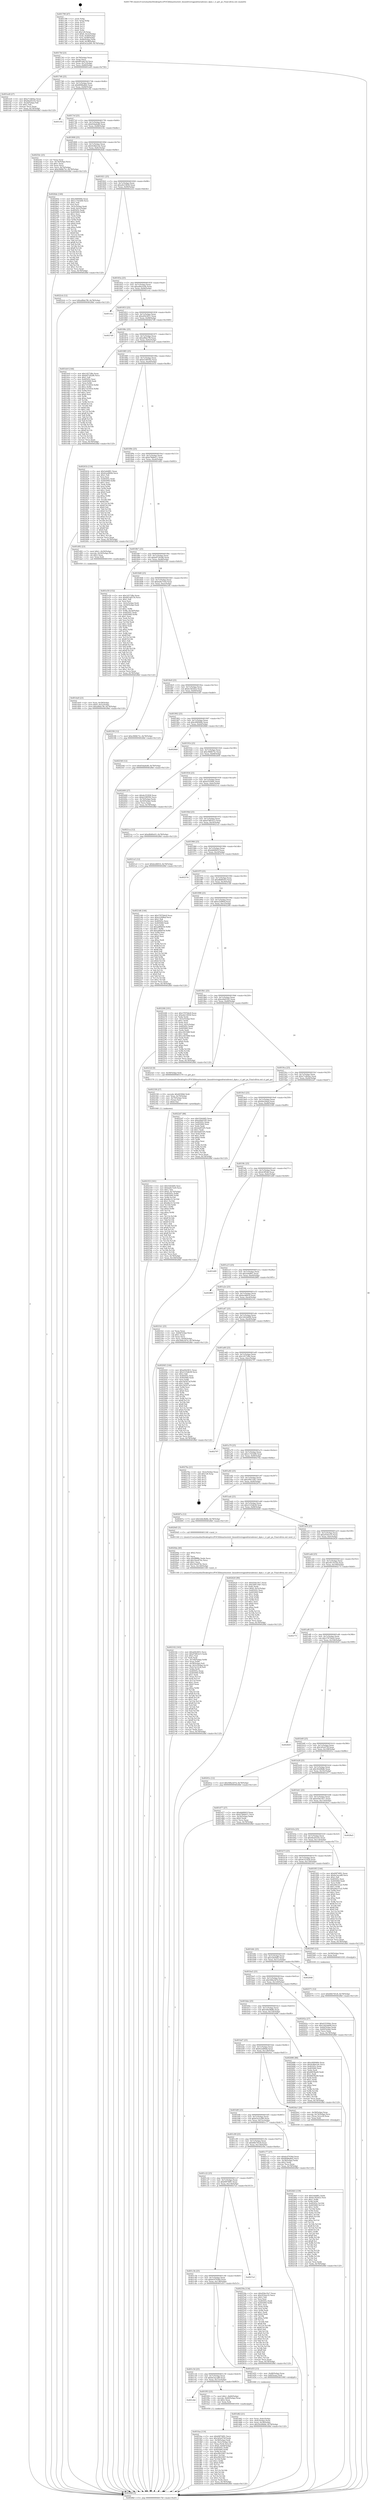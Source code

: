 digraph "0x401790" {
  label = "0x401790 (/mnt/c/Users/mathe/Desktop/tcc/POCII/binaries/extr_linuxdriversgpudrmradeonci_dpm.c_ci_get_ps_Final-ollvm.out::main(0))"
  labelloc = "t"
  node[shape=record]

  Entry [label="",width=0.3,height=0.3,shape=circle,fillcolor=black,style=filled]
  "0x4017bf" [label="{
     0x4017bf [23]\l
     | [instrs]\l
     &nbsp;&nbsp;0x4017bf \<+3\>: mov -0x78(%rbp),%eax\l
     &nbsp;&nbsp;0x4017c2 \<+2\>: mov %eax,%ecx\l
     &nbsp;&nbsp;0x4017c4 \<+6\>: sub $0x801dd154,%ecx\l
     &nbsp;&nbsp;0x4017ca \<+3\>: mov %eax,-0x7c(%rbp)\l
     &nbsp;&nbsp;0x4017cd \<+3\>: mov %ecx,-0x80(%rbp)\l
     &nbsp;&nbsp;0x4017d0 \<+6\>: je 0000000000401ee8 \<main+0x758\>\l
  }"]
  "0x401ee8" [label="{
     0x401ee8 [27]\l
     | [instrs]\l
     &nbsp;&nbsp;0x401ee8 \<+5\>: mov $0xe7cdb9ae,%eax\l
     &nbsp;&nbsp;0x401eed \<+5\>: mov $0x4ba45c02,%ecx\l
     &nbsp;&nbsp;0x401ef2 \<+3\>: mov -0x2d(%rbp),%dl\l
     &nbsp;&nbsp;0x401ef5 \<+3\>: test $0x1,%dl\l
     &nbsp;&nbsp;0x401ef8 \<+3\>: cmovne %ecx,%eax\l
     &nbsp;&nbsp;0x401efb \<+3\>: mov %eax,-0x78(%rbp)\l
     &nbsp;&nbsp;0x401efe \<+5\>: jmp 00000000004028bf \<main+0x112f\>\l
  }"]
  "0x4017d6" [label="{
     0x4017d6 [25]\l
     | [instrs]\l
     &nbsp;&nbsp;0x4017d6 \<+5\>: jmp 00000000004017db \<main+0x4b\>\l
     &nbsp;&nbsp;0x4017db \<+3\>: mov -0x7c(%rbp),%eax\l
     &nbsp;&nbsp;0x4017de \<+5\>: sub $0x8098a8d2,%eax\l
     &nbsp;&nbsp;0x4017e3 \<+6\>: mov %eax,-0x84(%rbp)\l
     &nbsp;&nbsp;0x4017e9 \<+6\>: je 0000000000401c92 \<main+0x502\>\l
  }"]
  Exit [label="",width=0.3,height=0.3,shape=circle,fillcolor=black,style=filled,peripheries=2]
  "0x401c92" [label="{
     0x401c92\l
  }", style=dashed]
  "0x4017ef" [label="{
     0x4017ef [25]\l
     | [instrs]\l
     &nbsp;&nbsp;0x4017ef \<+5\>: jmp 00000000004017f4 \<main+0x64\>\l
     &nbsp;&nbsp;0x4017f4 \<+3\>: mov -0x7c(%rbp),%eax\l
     &nbsp;&nbsp;0x4017f7 \<+5\>: sub $0x83dafed8,%eax\l
     &nbsp;&nbsp;0x4017fc \<+6\>: mov %eax,-0x88(%rbp)\l
     &nbsp;&nbsp;0x401802 \<+6\>: je 000000000040254c \<main+0xdbc\>\l
  }"]
  "0x402571" [label="{
     0x402571 [12]\l
     | [instrs]\l
     &nbsp;&nbsp;0x402571 \<+7\>: movl $0x66b745c8,-0x78(%rbp)\l
     &nbsp;&nbsp;0x402578 \<+5\>: jmp 00000000004028bf \<main+0x112f\>\l
  }"]
  "0x40254c" [label="{
     0x40254c [25]\l
     | [instrs]\l
     &nbsp;&nbsp;0x40254c \<+2\>: xor %eax,%eax\l
     &nbsp;&nbsp;0x40254e \<+3\>: mov -0x74(%rbp),%ecx\l
     &nbsp;&nbsp;0x402551 \<+3\>: sub $0x1,%eax\l
     &nbsp;&nbsp;0x402554 \<+2\>: sub %eax,%ecx\l
     &nbsp;&nbsp;0x402556 \<+3\>: mov %ecx,-0x74(%rbp)\l
     &nbsp;&nbsp;0x402559 \<+7\>: movl $0xc968b73c,-0x78(%rbp)\l
     &nbsp;&nbsp;0x402560 \<+5\>: jmp 00000000004028bf \<main+0x112f\>\l
  }"]
  "0x401808" [label="{
     0x401808 [25]\l
     | [instrs]\l
     &nbsp;&nbsp;0x401808 \<+5\>: jmp 000000000040180d \<main+0x7d\>\l
     &nbsp;&nbsp;0x40180d \<+3\>: mov -0x7c(%rbp),%eax\l
     &nbsp;&nbsp;0x401810 \<+5\>: sub $0x9c8bb1de,%eax\l
     &nbsp;&nbsp;0x401815 \<+6\>: mov %eax,-0x8c(%rbp)\l
     &nbsp;&nbsp;0x40181b \<+6\>: je 00000000004026de \<main+0xf4e\>\l
  }"]
  "0x4024b5" [label="{
     0x4024b5 [139]\l
     | [instrs]\l
     &nbsp;&nbsp;0x4024b5 \<+5\>: mov $0x5e6df61,%edx\l
     &nbsp;&nbsp;0x4024ba \<+5\>: mov $0xbc3b5d22,%esi\l
     &nbsp;&nbsp;0x4024bf \<+3\>: mov $0x1,%r8b\l
     &nbsp;&nbsp;0x4024c2 \<+3\>: xor %r9d,%r9d\l
     &nbsp;&nbsp;0x4024c5 \<+8\>: mov 0x40505c,%r10d\l
     &nbsp;&nbsp;0x4024cd \<+8\>: mov 0x405060,%r11d\l
     &nbsp;&nbsp;0x4024d5 \<+4\>: sub $0x1,%r9d\l
     &nbsp;&nbsp;0x4024d9 \<+3\>: mov %r10d,%ebx\l
     &nbsp;&nbsp;0x4024dc \<+3\>: add %r9d,%ebx\l
     &nbsp;&nbsp;0x4024df \<+4\>: imul %ebx,%r10d\l
     &nbsp;&nbsp;0x4024e3 \<+4\>: and $0x1,%r10d\l
     &nbsp;&nbsp;0x4024e7 \<+4\>: cmp $0x0,%r10d\l
     &nbsp;&nbsp;0x4024eb \<+4\>: sete %r14b\l
     &nbsp;&nbsp;0x4024ef \<+4\>: cmp $0xa,%r11d\l
     &nbsp;&nbsp;0x4024f3 \<+4\>: setl %r15b\l
     &nbsp;&nbsp;0x4024f7 \<+3\>: mov %r14b,%r12b\l
     &nbsp;&nbsp;0x4024fa \<+4\>: xor $0xff,%r12b\l
     &nbsp;&nbsp;0x4024fe \<+3\>: mov %r15b,%r13b\l
     &nbsp;&nbsp;0x402501 \<+4\>: xor $0xff,%r13b\l
     &nbsp;&nbsp;0x402505 \<+4\>: xor $0x1,%r8b\l
     &nbsp;&nbsp;0x402509 \<+3\>: mov %r12b,%al\l
     &nbsp;&nbsp;0x40250c \<+2\>: and $0xff,%al\l
     &nbsp;&nbsp;0x40250e \<+3\>: and %r8b,%r14b\l
     &nbsp;&nbsp;0x402511 \<+3\>: mov %r13b,%cl\l
     &nbsp;&nbsp;0x402514 \<+3\>: and $0xff,%cl\l
     &nbsp;&nbsp;0x402517 \<+3\>: and %r8b,%r15b\l
     &nbsp;&nbsp;0x40251a \<+3\>: or %r14b,%al\l
     &nbsp;&nbsp;0x40251d \<+3\>: or %r15b,%cl\l
     &nbsp;&nbsp;0x402520 \<+2\>: xor %cl,%al\l
     &nbsp;&nbsp;0x402522 \<+3\>: or %r13b,%r12b\l
     &nbsp;&nbsp;0x402525 \<+4\>: xor $0xff,%r12b\l
     &nbsp;&nbsp;0x402529 \<+4\>: or $0x1,%r8b\l
     &nbsp;&nbsp;0x40252d \<+3\>: and %r8b,%r12b\l
     &nbsp;&nbsp;0x402530 \<+3\>: or %r12b,%al\l
     &nbsp;&nbsp;0x402533 \<+2\>: test $0x1,%al\l
     &nbsp;&nbsp;0x402535 \<+3\>: cmovne %esi,%edx\l
     &nbsp;&nbsp;0x402538 \<+3\>: mov %edx,-0x78(%rbp)\l
     &nbsp;&nbsp;0x40253b \<+5\>: jmp 00000000004028bf \<main+0x112f\>\l
  }"]
  "0x4026de" [label="{
     0x4026de [140]\l
     | [instrs]\l
     &nbsp;&nbsp;0x4026de \<+5\>: mov $0xc6f4946b,%eax\l
     &nbsp;&nbsp;0x4026e3 \<+5\>: mov $0x1c7d1b06,%ecx\l
     &nbsp;&nbsp;0x4026e8 \<+2\>: mov $0x1,%dl\l
     &nbsp;&nbsp;0x4026ea \<+2\>: xor %esi,%esi\l
     &nbsp;&nbsp;0x4026ec \<+3\>: mov -0x3c(%rbp),%edi\l
     &nbsp;&nbsp;0x4026ef \<+3\>: mov %edi,-0x2c(%rbp)\l
     &nbsp;&nbsp;0x4026f2 \<+7\>: mov 0x40505c,%edi\l
     &nbsp;&nbsp;0x4026f9 \<+8\>: mov 0x405060,%r8d\l
     &nbsp;&nbsp;0x402701 \<+3\>: sub $0x1,%esi\l
     &nbsp;&nbsp;0x402704 \<+3\>: mov %edi,%r9d\l
     &nbsp;&nbsp;0x402707 \<+3\>: add %esi,%r9d\l
     &nbsp;&nbsp;0x40270a \<+4\>: imul %r9d,%edi\l
     &nbsp;&nbsp;0x40270e \<+3\>: and $0x1,%edi\l
     &nbsp;&nbsp;0x402711 \<+3\>: cmp $0x0,%edi\l
     &nbsp;&nbsp;0x402714 \<+4\>: sete %r10b\l
     &nbsp;&nbsp;0x402718 \<+4\>: cmp $0xa,%r8d\l
     &nbsp;&nbsp;0x40271c \<+4\>: setl %r11b\l
     &nbsp;&nbsp;0x402720 \<+3\>: mov %r10b,%bl\l
     &nbsp;&nbsp;0x402723 \<+3\>: xor $0xff,%bl\l
     &nbsp;&nbsp;0x402726 \<+3\>: mov %r11b,%r14b\l
     &nbsp;&nbsp;0x402729 \<+4\>: xor $0xff,%r14b\l
     &nbsp;&nbsp;0x40272d \<+3\>: xor $0x1,%dl\l
     &nbsp;&nbsp;0x402730 \<+3\>: mov %bl,%r15b\l
     &nbsp;&nbsp;0x402733 \<+4\>: and $0xff,%r15b\l
     &nbsp;&nbsp;0x402737 \<+3\>: and %dl,%r10b\l
     &nbsp;&nbsp;0x40273a \<+3\>: mov %r14b,%r12b\l
     &nbsp;&nbsp;0x40273d \<+4\>: and $0xff,%r12b\l
     &nbsp;&nbsp;0x402741 \<+3\>: and %dl,%r11b\l
     &nbsp;&nbsp;0x402744 \<+3\>: or %r10b,%r15b\l
     &nbsp;&nbsp;0x402747 \<+3\>: or %r11b,%r12b\l
     &nbsp;&nbsp;0x40274a \<+3\>: xor %r12b,%r15b\l
     &nbsp;&nbsp;0x40274d \<+3\>: or %r14b,%bl\l
     &nbsp;&nbsp;0x402750 \<+3\>: xor $0xff,%bl\l
     &nbsp;&nbsp;0x402753 \<+3\>: or $0x1,%dl\l
     &nbsp;&nbsp;0x402756 \<+2\>: and %dl,%bl\l
     &nbsp;&nbsp;0x402758 \<+3\>: or %bl,%r15b\l
     &nbsp;&nbsp;0x40275b \<+4\>: test $0x1,%r15b\l
     &nbsp;&nbsp;0x40275f \<+3\>: cmovne %ecx,%eax\l
     &nbsp;&nbsp;0x402762 \<+3\>: mov %eax,-0x78(%rbp)\l
     &nbsp;&nbsp;0x402765 \<+5\>: jmp 00000000004028bf \<main+0x112f\>\l
  }"]
  "0x401821" [label="{
     0x401821 [25]\l
     | [instrs]\l
     &nbsp;&nbsp;0x401821 \<+5\>: jmp 0000000000401826 \<main+0x96\>\l
     &nbsp;&nbsp;0x401826 \<+3\>: mov -0x7c(%rbp),%eax\l
     &nbsp;&nbsp;0x401829 \<+5\>: sub $0xa0e33836,%eax\l
     &nbsp;&nbsp;0x40182e \<+6\>: mov %eax,-0x90(%rbp)\l
     &nbsp;&nbsp;0x401834 \<+6\>: je 00000000004022cb \<main+0xb3b\>\l
  }"]
  "0x402353" [label="{
     0x402353 [161]\l
     | [instrs]\l
     &nbsp;&nbsp;0x402353 \<+5\>: mov $0x52fe0df2,%esi\l
     &nbsp;&nbsp;0x402358 \<+5\>: mov $0xba6e7ee0,%ecx\l
     &nbsp;&nbsp;0x40235d \<+2\>: mov $0x1,%dl\l
     &nbsp;&nbsp;0x40235f \<+7\>: movl $0x0,-0x74(%rbp)\l
     &nbsp;&nbsp;0x402366 \<+8\>: mov 0x40505c,%r8d\l
     &nbsp;&nbsp;0x40236e \<+8\>: mov 0x405060,%r9d\l
     &nbsp;&nbsp;0x402376 \<+3\>: mov %r8d,%r10d\l
     &nbsp;&nbsp;0x402379 \<+7\>: add $0xdbe33,%r10d\l
     &nbsp;&nbsp;0x402380 \<+4\>: sub $0x1,%r10d\l
     &nbsp;&nbsp;0x402384 \<+7\>: sub $0xdbe33,%r10d\l
     &nbsp;&nbsp;0x40238b \<+4\>: imul %r10d,%r8d\l
     &nbsp;&nbsp;0x40238f \<+4\>: and $0x1,%r8d\l
     &nbsp;&nbsp;0x402393 \<+4\>: cmp $0x0,%r8d\l
     &nbsp;&nbsp;0x402397 \<+4\>: sete %r11b\l
     &nbsp;&nbsp;0x40239b \<+4\>: cmp $0xa,%r9d\l
     &nbsp;&nbsp;0x40239f \<+3\>: setl %bl\l
     &nbsp;&nbsp;0x4023a2 \<+3\>: mov %r11b,%r14b\l
     &nbsp;&nbsp;0x4023a5 \<+4\>: xor $0xff,%r14b\l
     &nbsp;&nbsp;0x4023a9 \<+3\>: mov %bl,%r15b\l
     &nbsp;&nbsp;0x4023ac \<+4\>: xor $0xff,%r15b\l
     &nbsp;&nbsp;0x4023b0 \<+3\>: xor $0x1,%dl\l
     &nbsp;&nbsp;0x4023b3 \<+3\>: mov %r14b,%r12b\l
     &nbsp;&nbsp;0x4023b6 \<+4\>: and $0xff,%r12b\l
     &nbsp;&nbsp;0x4023ba \<+3\>: and %dl,%r11b\l
     &nbsp;&nbsp;0x4023bd \<+3\>: mov %r15b,%r13b\l
     &nbsp;&nbsp;0x4023c0 \<+4\>: and $0xff,%r13b\l
     &nbsp;&nbsp;0x4023c4 \<+2\>: and %dl,%bl\l
     &nbsp;&nbsp;0x4023c6 \<+3\>: or %r11b,%r12b\l
     &nbsp;&nbsp;0x4023c9 \<+3\>: or %bl,%r13b\l
     &nbsp;&nbsp;0x4023cc \<+3\>: xor %r13b,%r12b\l
     &nbsp;&nbsp;0x4023cf \<+3\>: or %r15b,%r14b\l
     &nbsp;&nbsp;0x4023d2 \<+4\>: xor $0xff,%r14b\l
     &nbsp;&nbsp;0x4023d6 \<+3\>: or $0x1,%dl\l
     &nbsp;&nbsp;0x4023d9 \<+3\>: and %dl,%r14b\l
     &nbsp;&nbsp;0x4023dc \<+3\>: or %r14b,%r12b\l
     &nbsp;&nbsp;0x4023df \<+4\>: test $0x1,%r12b\l
     &nbsp;&nbsp;0x4023e3 \<+3\>: cmovne %ecx,%esi\l
     &nbsp;&nbsp;0x4023e6 \<+3\>: mov %esi,-0x78(%rbp)\l
     &nbsp;&nbsp;0x4023e9 \<+6\>: mov %eax,-0x144(%rbp)\l
     &nbsp;&nbsp;0x4023ef \<+5\>: jmp 00000000004028bf \<main+0x112f\>\l
  }"]
  "0x4022cb" [label="{
     0x4022cb [12]\l
     | [instrs]\l
     &nbsp;&nbsp;0x4022cb \<+7\>: movl $0xaf8da7f8,-0x78(%rbp)\l
     &nbsp;&nbsp;0x4022d2 \<+5\>: jmp 00000000004028bf \<main+0x112f\>\l
  }"]
  "0x40183a" [label="{
     0x40183a [25]\l
     | [instrs]\l
     &nbsp;&nbsp;0x40183a \<+5\>: jmp 000000000040183f \<main+0xaf\>\l
     &nbsp;&nbsp;0x40183f \<+3\>: mov -0x7c(%rbp),%eax\l
     &nbsp;&nbsp;0x401842 \<+5\>: sub $0xad0a3c0b,%eax\l
     &nbsp;&nbsp;0x401847 \<+6\>: mov %eax,-0x94(%rbp)\l
     &nbsp;&nbsp;0x40184d \<+6\>: je 0000000000401cea \<main+0x55a\>\l
  }"]
  "0x402338" [label="{
     0x402338 [27]\l
     | [instrs]\l
     &nbsp;&nbsp;0x402338 \<+10\>: movabs $0x4030b6,%rdi\l
     &nbsp;&nbsp;0x402342 \<+4\>: mov %rax,-0x70(%rbp)\l
     &nbsp;&nbsp;0x402346 \<+4\>: mov -0x70(%rbp),%rax\l
     &nbsp;&nbsp;0x40234a \<+2\>: mov (%rax),%esi\l
     &nbsp;&nbsp;0x40234c \<+2\>: mov $0x0,%al\l
     &nbsp;&nbsp;0x40234e \<+5\>: call 0000000000401040 \<printf@plt\>\l
     | [calls]\l
     &nbsp;&nbsp;0x401040 \{1\} (unknown)\l
  }"]
  "0x401cea" [label="{
     0x401cea\l
  }", style=dashed]
  "0x401853" [label="{
     0x401853 [25]\l
     | [instrs]\l
     &nbsp;&nbsp;0x401853 \<+5\>: jmp 0000000000401858 \<main+0xc8\>\l
     &nbsp;&nbsp;0x401858 \<+3\>: mov -0x7c(%rbp),%eax\l
     &nbsp;&nbsp;0x40185b \<+5\>: sub $0xaf2b3651,%eax\l
     &nbsp;&nbsp;0x401860 \<+6\>: mov %eax,-0x98(%rbp)\l
     &nbsp;&nbsp;0x401866 \<+6\>: je 00000000004027d9 \<main+0x1049\>\l
  }"]
  "0x402102" [label="{
     0x402102 [163]\l
     | [instrs]\l
     &nbsp;&nbsp;0x402102 \<+5\>: mov $0xaf2b3651,%ecx\l
     &nbsp;&nbsp;0x402107 \<+5\>: mov $0xd7d81b15,%edx\l
     &nbsp;&nbsp;0x40210c \<+3\>: mov $0x1,%sil\l
     &nbsp;&nbsp;0x40210f \<+2\>: xor %edi,%edi\l
     &nbsp;&nbsp;0x402111 \<+7\>: mov -0x140(%rbp),%r8d\l
     &nbsp;&nbsp;0x402118 \<+4\>: imul %eax,%r8d\l
     &nbsp;&nbsp;0x40211c \<+4\>: mov -0x58(%rbp),%r9\l
     &nbsp;&nbsp;0x402120 \<+4\>: movslq -0x5c(%rbp),%r10\l
     &nbsp;&nbsp;0x402124 \<+4\>: mov (%r9,%r10,8),%r9\l
     &nbsp;&nbsp;0x402128 \<+3\>: mov %r8d,(%r9)\l
     &nbsp;&nbsp;0x40212b \<+7\>: mov 0x40505c,%eax\l
     &nbsp;&nbsp;0x402132 \<+8\>: mov 0x405060,%r8d\l
     &nbsp;&nbsp;0x40213a \<+3\>: sub $0x1,%edi\l
     &nbsp;&nbsp;0x40213d \<+3\>: mov %eax,%r11d\l
     &nbsp;&nbsp;0x402140 \<+3\>: add %edi,%r11d\l
     &nbsp;&nbsp;0x402143 \<+4\>: imul %r11d,%eax\l
     &nbsp;&nbsp;0x402147 \<+3\>: and $0x1,%eax\l
     &nbsp;&nbsp;0x40214a \<+3\>: cmp $0x0,%eax\l
     &nbsp;&nbsp;0x40214d \<+3\>: sete %bl\l
     &nbsp;&nbsp;0x402150 \<+4\>: cmp $0xa,%r8d\l
     &nbsp;&nbsp;0x402154 \<+4\>: setl %r14b\l
     &nbsp;&nbsp;0x402158 \<+3\>: mov %bl,%r15b\l
     &nbsp;&nbsp;0x40215b \<+4\>: xor $0xff,%r15b\l
     &nbsp;&nbsp;0x40215f \<+3\>: mov %r14b,%r12b\l
     &nbsp;&nbsp;0x402162 \<+4\>: xor $0xff,%r12b\l
     &nbsp;&nbsp;0x402166 \<+4\>: xor $0x1,%sil\l
     &nbsp;&nbsp;0x40216a \<+3\>: mov %r15b,%r13b\l
     &nbsp;&nbsp;0x40216d \<+4\>: and $0xff,%r13b\l
     &nbsp;&nbsp;0x402171 \<+3\>: and %sil,%bl\l
     &nbsp;&nbsp;0x402174 \<+3\>: mov %r12b,%al\l
     &nbsp;&nbsp;0x402177 \<+2\>: and $0xff,%al\l
     &nbsp;&nbsp;0x402179 \<+3\>: and %sil,%r14b\l
     &nbsp;&nbsp;0x40217c \<+3\>: or %bl,%r13b\l
     &nbsp;&nbsp;0x40217f \<+3\>: or %r14b,%al\l
     &nbsp;&nbsp;0x402182 \<+3\>: xor %al,%r13b\l
     &nbsp;&nbsp;0x402185 \<+3\>: or %r12b,%r15b\l
     &nbsp;&nbsp;0x402188 \<+4\>: xor $0xff,%r15b\l
     &nbsp;&nbsp;0x40218c \<+4\>: or $0x1,%sil\l
     &nbsp;&nbsp;0x402190 \<+3\>: and %sil,%r15b\l
     &nbsp;&nbsp;0x402193 \<+3\>: or %r15b,%r13b\l
     &nbsp;&nbsp;0x402196 \<+4\>: test $0x1,%r13b\l
     &nbsp;&nbsp;0x40219a \<+3\>: cmovne %edx,%ecx\l
     &nbsp;&nbsp;0x40219d \<+3\>: mov %ecx,-0x78(%rbp)\l
     &nbsp;&nbsp;0x4021a0 \<+5\>: jmp 00000000004028bf \<main+0x112f\>\l
  }"]
  "0x4027d9" [label="{
     0x4027d9\l
  }", style=dashed]
  "0x40186c" [label="{
     0x40186c [25]\l
     | [instrs]\l
     &nbsp;&nbsp;0x40186c \<+5\>: jmp 0000000000401871 \<main+0xe1\>\l
     &nbsp;&nbsp;0x401871 \<+3\>: mov -0x7c(%rbp),%eax\l
     &nbsp;&nbsp;0x401874 \<+5\>: sub $0xaf8da7f8,%eax\l
     &nbsp;&nbsp;0x401879 \<+6\>: mov %eax,-0x9c(%rbp)\l
     &nbsp;&nbsp;0x40187f \<+6\>: je 0000000000401dc0 \<main+0x630\>\l
  }"]
  "0x4020da" [label="{
     0x4020da [40]\l
     | [instrs]\l
     &nbsp;&nbsp;0x4020da \<+5\>: mov $0x2,%ecx\l
     &nbsp;&nbsp;0x4020df \<+1\>: cltd\l
     &nbsp;&nbsp;0x4020e0 \<+2\>: idiv %ecx\l
     &nbsp;&nbsp;0x4020e2 \<+6\>: imul $0xfffffffe,%edx,%ecx\l
     &nbsp;&nbsp;0x4020e8 \<+6\>: add $0x16ee874c,%ecx\l
     &nbsp;&nbsp;0x4020ee \<+3\>: add $0x1,%ecx\l
     &nbsp;&nbsp;0x4020f1 \<+6\>: sub $0x16ee874c,%ecx\l
     &nbsp;&nbsp;0x4020f7 \<+6\>: mov %ecx,-0x140(%rbp)\l
     &nbsp;&nbsp;0x4020fd \<+5\>: call 0000000000401160 \<next_i\>\l
     | [calls]\l
     &nbsp;&nbsp;0x401160 \{1\} (/mnt/c/Users/mathe/Desktop/tcc/POCII/binaries/extr_linuxdriversgpudrmradeonci_dpm.c_ci_get_ps_Final-ollvm.out::next_i)\l
  }"]
  "0x401dc0" [label="{
     0x401dc0 [144]\l
     | [instrs]\l
     &nbsp;&nbsp;0x401dc0 \<+5\>: mov $0x14572ffa,%eax\l
     &nbsp;&nbsp;0x401dc5 \<+5\>: mov $0xb97242d6,%ecx\l
     &nbsp;&nbsp;0x401dca \<+2\>: mov $0x1,%dl\l
     &nbsp;&nbsp;0x401dcc \<+7\>: mov 0x40505c,%esi\l
     &nbsp;&nbsp;0x401dd3 \<+7\>: mov 0x405060,%edi\l
     &nbsp;&nbsp;0x401dda \<+3\>: mov %esi,%r8d\l
     &nbsp;&nbsp;0x401ddd \<+7\>: sub $0x71f14f16,%r8d\l
     &nbsp;&nbsp;0x401de4 \<+4\>: sub $0x1,%r8d\l
     &nbsp;&nbsp;0x401de8 \<+7\>: add $0x71f14f16,%r8d\l
     &nbsp;&nbsp;0x401def \<+4\>: imul %r8d,%esi\l
     &nbsp;&nbsp;0x401df3 \<+3\>: and $0x1,%esi\l
     &nbsp;&nbsp;0x401df6 \<+3\>: cmp $0x0,%esi\l
     &nbsp;&nbsp;0x401df9 \<+4\>: sete %r9b\l
     &nbsp;&nbsp;0x401dfd \<+3\>: cmp $0xa,%edi\l
     &nbsp;&nbsp;0x401e00 \<+4\>: setl %r10b\l
     &nbsp;&nbsp;0x401e04 \<+3\>: mov %r9b,%r11b\l
     &nbsp;&nbsp;0x401e07 \<+4\>: xor $0xff,%r11b\l
     &nbsp;&nbsp;0x401e0b \<+3\>: mov %r10b,%bl\l
     &nbsp;&nbsp;0x401e0e \<+3\>: xor $0xff,%bl\l
     &nbsp;&nbsp;0x401e11 \<+3\>: xor $0x1,%dl\l
     &nbsp;&nbsp;0x401e14 \<+3\>: mov %r11b,%r14b\l
     &nbsp;&nbsp;0x401e17 \<+4\>: and $0xff,%r14b\l
     &nbsp;&nbsp;0x401e1b \<+3\>: and %dl,%r9b\l
     &nbsp;&nbsp;0x401e1e \<+3\>: mov %bl,%r15b\l
     &nbsp;&nbsp;0x401e21 \<+4\>: and $0xff,%r15b\l
     &nbsp;&nbsp;0x401e25 \<+3\>: and %dl,%r10b\l
     &nbsp;&nbsp;0x401e28 \<+3\>: or %r9b,%r14b\l
     &nbsp;&nbsp;0x401e2b \<+3\>: or %r10b,%r15b\l
     &nbsp;&nbsp;0x401e2e \<+3\>: xor %r15b,%r14b\l
     &nbsp;&nbsp;0x401e31 \<+3\>: or %bl,%r11b\l
     &nbsp;&nbsp;0x401e34 \<+4\>: xor $0xff,%r11b\l
     &nbsp;&nbsp;0x401e38 \<+3\>: or $0x1,%dl\l
     &nbsp;&nbsp;0x401e3b \<+3\>: and %dl,%r11b\l
     &nbsp;&nbsp;0x401e3e \<+3\>: or %r11b,%r14b\l
     &nbsp;&nbsp;0x401e41 \<+4\>: test $0x1,%r14b\l
     &nbsp;&nbsp;0x401e45 \<+3\>: cmovne %ecx,%eax\l
     &nbsp;&nbsp;0x401e48 \<+3\>: mov %eax,-0x78(%rbp)\l
     &nbsp;&nbsp;0x401e4b \<+5\>: jmp 00000000004028bf \<main+0x112f\>\l
  }"]
  "0x401885" [label="{
     0x401885 [25]\l
     | [instrs]\l
     &nbsp;&nbsp;0x401885 \<+5\>: jmp 000000000040188a \<main+0xfa\>\l
     &nbsp;&nbsp;0x40188a \<+3\>: mov -0x7c(%rbp),%eax\l
     &nbsp;&nbsp;0x40188d \<+5\>: sub $0xb33f0592,%eax\l
     &nbsp;&nbsp;0x401892 \<+6\>: mov %eax,-0xa0(%rbp)\l
     &nbsp;&nbsp;0x401898 \<+6\>: je 000000000040241b \<main+0xc8b\>\l
  }"]
  "0x401faa" [label="{
     0x401faa [116]\l
     | [instrs]\l
     &nbsp;&nbsp;0x401faa \<+5\>: mov $0x69f74f91,%ecx\l
     &nbsp;&nbsp;0x401faf \<+5\>: mov $0x3d5e070f,%edx\l
     &nbsp;&nbsp;0x401fb4 \<+4\>: mov -0x58(%rbp),%rdi\l
     &nbsp;&nbsp;0x401fb8 \<+4\>: movslq -0x5c(%rbp),%rsi\l
     &nbsp;&nbsp;0x401fbc \<+4\>: mov %rax,(%rdi,%rsi,8)\l
     &nbsp;&nbsp;0x401fc0 \<+7\>: movl $0x0,-0x64(%rbp)\l
     &nbsp;&nbsp;0x401fc7 \<+8\>: mov 0x40505c,%r8d\l
     &nbsp;&nbsp;0x401fcf \<+8\>: mov 0x405060,%r9d\l
     &nbsp;&nbsp;0x401fd7 \<+3\>: mov %r8d,%r10d\l
     &nbsp;&nbsp;0x401fda \<+7\>: sub $0xe9622907,%r10d\l
     &nbsp;&nbsp;0x401fe1 \<+4\>: sub $0x1,%r10d\l
     &nbsp;&nbsp;0x401fe5 \<+7\>: add $0xe9622907,%r10d\l
     &nbsp;&nbsp;0x401fec \<+4\>: imul %r10d,%r8d\l
     &nbsp;&nbsp;0x401ff0 \<+4\>: and $0x1,%r8d\l
     &nbsp;&nbsp;0x401ff4 \<+4\>: cmp $0x0,%r8d\l
     &nbsp;&nbsp;0x401ff8 \<+4\>: sete %r11b\l
     &nbsp;&nbsp;0x401ffc \<+4\>: cmp $0xa,%r9d\l
     &nbsp;&nbsp;0x402000 \<+3\>: setl %bl\l
     &nbsp;&nbsp;0x402003 \<+3\>: mov %r11b,%r14b\l
     &nbsp;&nbsp;0x402006 \<+3\>: and %bl,%r14b\l
     &nbsp;&nbsp;0x402009 \<+3\>: xor %bl,%r11b\l
     &nbsp;&nbsp;0x40200c \<+3\>: or %r11b,%r14b\l
     &nbsp;&nbsp;0x40200f \<+4\>: test $0x1,%r14b\l
     &nbsp;&nbsp;0x402013 \<+3\>: cmovne %edx,%ecx\l
     &nbsp;&nbsp;0x402016 \<+3\>: mov %ecx,-0x78(%rbp)\l
     &nbsp;&nbsp;0x402019 \<+5\>: jmp 00000000004028bf \<main+0x112f\>\l
  }"]
  "0x40241b" [label="{
     0x40241b [134]\l
     | [instrs]\l
     &nbsp;&nbsp;0x40241b \<+5\>: mov $0x5e6df61,%eax\l
     &nbsp;&nbsp;0x402420 \<+5\>: mov $0x62a4f69d,%ecx\l
     &nbsp;&nbsp;0x402425 \<+2\>: mov $0x1,%dl\l
     &nbsp;&nbsp;0x402427 \<+2\>: xor %esi,%esi\l
     &nbsp;&nbsp;0x402429 \<+7\>: mov 0x40505c,%edi\l
     &nbsp;&nbsp;0x402430 \<+8\>: mov 0x405060,%r8d\l
     &nbsp;&nbsp;0x402438 \<+3\>: sub $0x1,%esi\l
     &nbsp;&nbsp;0x40243b \<+3\>: mov %edi,%r9d\l
     &nbsp;&nbsp;0x40243e \<+3\>: add %esi,%r9d\l
     &nbsp;&nbsp;0x402441 \<+4\>: imul %r9d,%edi\l
     &nbsp;&nbsp;0x402445 \<+3\>: and $0x1,%edi\l
     &nbsp;&nbsp;0x402448 \<+3\>: cmp $0x0,%edi\l
     &nbsp;&nbsp;0x40244b \<+4\>: sete %r10b\l
     &nbsp;&nbsp;0x40244f \<+4\>: cmp $0xa,%r8d\l
     &nbsp;&nbsp;0x402453 \<+4\>: setl %r11b\l
     &nbsp;&nbsp;0x402457 \<+3\>: mov %r10b,%bl\l
     &nbsp;&nbsp;0x40245a \<+3\>: xor $0xff,%bl\l
     &nbsp;&nbsp;0x40245d \<+3\>: mov %r11b,%r14b\l
     &nbsp;&nbsp;0x402460 \<+4\>: xor $0xff,%r14b\l
     &nbsp;&nbsp;0x402464 \<+3\>: xor $0x0,%dl\l
     &nbsp;&nbsp;0x402467 \<+3\>: mov %bl,%r15b\l
     &nbsp;&nbsp;0x40246a \<+4\>: and $0x0,%r15b\l
     &nbsp;&nbsp;0x40246e \<+3\>: and %dl,%r10b\l
     &nbsp;&nbsp;0x402471 \<+3\>: mov %r14b,%r12b\l
     &nbsp;&nbsp;0x402474 \<+4\>: and $0x0,%r12b\l
     &nbsp;&nbsp;0x402478 \<+3\>: and %dl,%r11b\l
     &nbsp;&nbsp;0x40247b \<+3\>: or %r10b,%r15b\l
     &nbsp;&nbsp;0x40247e \<+3\>: or %r11b,%r12b\l
     &nbsp;&nbsp;0x402481 \<+3\>: xor %r12b,%r15b\l
     &nbsp;&nbsp;0x402484 \<+3\>: or %r14b,%bl\l
     &nbsp;&nbsp;0x402487 \<+3\>: xor $0xff,%bl\l
     &nbsp;&nbsp;0x40248a \<+3\>: or $0x0,%dl\l
     &nbsp;&nbsp;0x40248d \<+2\>: and %dl,%bl\l
     &nbsp;&nbsp;0x40248f \<+3\>: or %bl,%r15b\l
     &nbsp;&nbsp;0x402492 \<+4\>: test $0x1,%r15b\l
     &nbsp;&nbsp;0x402496 \<+3\>: cmovne %ecx,%eax\l
     &nbsp;&nbsp;0x402499 \<+3\>: mov %eax,-0x78(%rbp)\l
     &nbsp;&nbsp;0x40249c \<+5\>: jmp 00000000004028bf \<main+0x112f\>\l
  }"]
  "0x40189e" [label="{
     0x40189e [25]\l
     | [instrs]\l
     &nbsp;&nbsp;0x40189e \<+5\>: jmp 00000000004018a3 \<main+0x113\>\l
     &nbsp;&nbsp;0x4018a3 \<+3\>: mov -0x7c(%rbp),%eax\l
     &nbsp;&nbsp;0x4018a6 \<+5\>: sub $0xb78db411,%eax\l
     &nbsp;&nbsp;0x4018ab \<+6\>: mov %eax,-0xa4(%rbp)\l
     &nbsp;&nbsp;0x4018b1 \<+6\>: je 0000000000401d92 \<main+0x602\>\l
  }"]
  "0x401c6d" [label="{
     0x401c6d\l
  }", style=dashed]
  "0x401d92" [label="{
     0x401d92 [23]\l
     | [instrs]\l
     &nbsp;&nbsp;0x401d92 \<+7\>: movl $0x1,-0x50(%rbp)\l
     &nbsp;&nbsp;0x401d99 \<+4\>: movslq -0x50(%rbp),%rax\l
     &nbsp;&nbsp;0x401d9d \<+4\>: shl $0x3,%rax\l
     &nbsp;&nbsp;0x401da1 \<+3\>: mov %rax,%rdi\l
     &nbsp;&nbsp;0x401da4 \<+5\>: call 0000000000401050 \<malloc@plt\>\l
     | [calls]\l
     &nbsp;&nbsp;0x401050 \{1\} (unknown)\l
  }"]
  "0x4018b7" [label="{
     0x4018b7 [25]\l
     | [instrs]\l
     &nbsp;&nbsp;0x4018b7 \<+5\>: jmp 00000000004018bc \<main+0x12c\>\l
     &nbsp;&nbsp;0x4018bc \<+3\>: mov -0x7c(%rbp),%eax\l
     &nbsp;&nbsp;0x4018bf \<+5\>: sub $0xb97242d6,%eax\l
     &nbsp;&nbsp;0x4018c4 \<+6\>: mov %eax,-0xa8(%rbp)\l
     &nbsp;&nbsp;0x4018ca \<+6\>: je 0000000000401e50 \<main+0x6c0\>\l
  }"]
  "0x401f93" [label="{
     0x401f93 [23]\l
     | [instrs]\l
     &nbsp;&nbsp;0x401f93 \<+7\>: movl $0x1,-0x60(%rbp)\l
     &nbsp;&nbsp;0x401f9a \<+4\>: movslq -0x60(%rbp),%rax\l
     &nbsp;&nbsp;0x401f9e \<+4\>: shl $0x2,%rax\l
     &nbsp;&nbsp;0x401fa2 \<+3\>: mov %rax,%rdi\l
     &nbsp;&nbsp;0x401fa5 \<+5\>: call 0000000000401050 \<malloc@plt\>\l
     | [calls]\l
     &nbsp;&nbsp;0x401050 \{1\} (unknown)\l
  }"]
  "0x401e50" [label="{
     0x401e50 [152]\l
     | [instrs]\l
     &nbsp;&nbsp;0x401e50 \<+5\>: mov $0x14572ffa,%eax\l
     &nbsp;&nbsp;0x401e55 \<+5\>: mov $0x801dd154,%ecx\l
     &nbsp;&nbsp;0x401e5a \<+2\>: mov $0x1,%dl\l
     &nbsp;&nbsp;0x401e5c \<+2\>: xor %esi,%esi\l
     &nbsp;&nbsp;0x401e5e \<+3\>: mov -0x5c(%rbp),%edi\l
     &nbsp;&nbsp;0x401e61 \<+3\>: cmp -0x50(%rbp),%edi\l
     &nbsp;&nbsp;0x401e64 \<+4\>: setl %r8b\l
     &nbsp;&nbsp;0x401e68 \<+4\>: and $0x1,%r8b\l
     &nbsp;&nbsp;0x401e6c \<+4\>: mov %r8b,-0x2d(%rbp)\l
     &nbsp;&nbsp;0x401e70 \<+7\>: mov 0x40505c,%edi\l
     &nbsp;&nbsp;0x401e77 \<+8\>: mov 0x405060,%r9d\l
     &nbsp;&nbsp;0x401e7f \<+3\>: sub $0x1,%esi\l
     &nbsp;&nbsp;0x401e82 \<+3\>: mov %edi,%r10d\l
     &nbsp;&nbsp;0x401e85 \<+3\>: add %esi,%r10d\l
     &nbsp;&nbsp;0x401e88 \<+4\>: imul %r10d,%edi\l
     &nbsp;&nbsp;0x401e8c \<+3\>: and $0x1,%edi\l
     &nbsp;&nbsp;0x401e8f \<+3\>: cmp $0x0,%edi\l
     &nbsp;&nbsp;0x401e92 \<+4\>: sete %r8b\l
     &nbsp;&nbsp;0x401e96 \<+4\>: cmp $0xa,%r9d\l
     &nbsp;&nbsp;0x401e9a \<+4\>: setl %r11b\l
     &nbsp;&nbsp;0x401e9e \<+3\>: mov %r8b,%bl\l
     &nbsp;&nbsp;0x401ea1 \<+3\>: xor $0xff,%bl\l
     &nbsp;&nbsp;0x401ea4 \<+3\>: mov %r11b,%r14b\l
     &nbsp;&nbsp;0x401ea7 \<+4\>: xor $0xff,%r14b\l
     &nbsp;&nbsp;0x401eab \<+3\>: xor $0x1,%dl\l
     &nbsp;&nbsp;0x401eae \<+3\>: mov %bl,%r15b\l
     &nbsp;&nbsp;0x401eb1 \<+4\>: and $0xff,%r15b\l
     &nbsp;&nbsp;0x401eb5 \<+3\>: and %dl,%r8b\l
     &nbsp;&nbsp;0x401eb8 \<+3\>: mov %r14b,%r12b\l
     &nbsp;&nbsp;0x401ebb \<+4\>: and $0xff,%r12b\l
     &nbsp;&nbsp;0x401ebf \<+3\>: and %dl,%r11b\l
     &nbsp;&nbsp;0x401ec2 \<+3\>: or %r8b,%r15b\l
     &nbsp;&nbsp;0x401ec5 \<+3\>: or %r11b,%r12b\l
     &nbsp;&nbsp;0x401ec8 \<+3\>: xor %r12b,%r15b\l
     &nbsp;&nbsp;0x401ecb \<+3\>: or %r14b,%bl\l
     &nbsp;&nbsp;0x401ece \<+3\>: xor $0xff,%bl\l
     &nbsp;&nbsp;0x401ed1 \<+3\>: or $0x1,%dl\l
     &nbsp;&nbsp;0x401ed4 \<+2\>: and %dl,%bl\l
     &nbsp;&nbsp;0x401ed6 \<+3\>: or %bl,%r15b\l
     &nbsp;&nbsp;0x401ed9 \<+4\>: test $0x1,%r15b\l
     &nbsp;&nbsp;0x401edd \<+3\>: cmovne %ecx,%eax\l
     &nbsp;&nbsp;0x401ee0 \<+3\>: mov %eax,-0x78(%rbp)\l
     &nbsp;&nbsp;0x401ee3 \<+5\>: jmp 00000000004028bf \<main+0x112f\>\l
  }"]
  "0x4018d0" [label="{
     0x4018d0 [25]\l
     | [instrs]\l
     &nbsp;&nbsp;0x4018d0 \<+5\>: jmp 00000000004018d5 \<main+0x145\>\l
     &nbsp;&nbsp;0x4018d5 \<+3\>: mov -0x7c(%rbp),%eax\l
     &nbsp;&nbsp;0x4018d8 \<+5\>: sub $0xba6e7ee0,%eax\l
     &nbsp;&nbsp;0x4018dd \<+6\>: mov %eax,-0xac(%rbp)\l
     &nbsp;&nbsp;0x4018e3 \<+6\>: je 00000000004023f4 \<main+0xc64\>\l
  }"]
  "0x401da9" [label="{
     0x401da9 [23]\l
     | [instrs]\l
     &nbsp;&nbsp;0x401da9 \<+4\>: mov %rax,-0x58(%rbp)\l
     &nbsp;&nbsp;0x401dad \<+7\>: movl $0x0,-0x5c(%rbp)\l
     &nbsp;&nbsp;0x401db4 \<+7\>: movl $0xaf8da7f8,-0x78(%rbp)\l
     &nbsp;&nbsp;0x401dbb \<+5\>: jmp 00000000004028bf \<main+0x112f\>\l
  }"]
  "0x4023f4" [label="{
     0x4023f4 [12]\l
     | [instrs]\l
     &nbsp;&nbsp;0x4023f4 \<+7\>: movl $0xc968b73c,-0x78(%rbp)\l
     &nbsp;&nbsp;0x4023fb \<+5\>: jmp 00000000004028bf \<main+0x112f\>\l
  }"]
  "0x4018e9" [label="{
     0x4018e9 [25]\l
     | [instrs]\l
     &nbsp;&nbsp;0x4018e9 \<+5\>: jmp 00000000004018ee \<main+0x15e\>\l
     &nbsp;&nbsp;0x4018ee \<+3\>: mov -0x7c(%rbp),%eax\l
     &nbsp;&nbsp;0x4018f1 \<+5\>: sub $0xbc3b5d22,%eax\l
     &nbsp;&nbsp;0x4018f6 \<+6\>: mov %eax,-0xb0(%rbp)\l
     &nbsp;&nbsp;0x4018fc \<+6\>: je 0000000000402540 \<main+0xdb0\>\l
  }"]
  "0x401d62" [label="{
     0x401d62 [21]\l
     | [instrs]\l
     &nbsp;&nbsp;0x401d62 \<+3\>: mov %eax,-0x4c(%rbp)\l
     &nbsp;&nbsp;0x401d65 \<+3\>: mov -0x4c(%rbp),%eax\l
     &nbsp;&nbsp;0x401d68 \<+3\>: mov %eax,-0x34(%rbp)\l
     &nbsp;&nbsp;0x401d6b \<+7\>: movl $0x3fcb96db,-0x78(%rbp)\l
     &nbsp;&nbsp;0x401d72 \<+5\>: jmp 00000000004028bf \<main+0x112f\>\l
  }"]
  "0x402540" [label="{
     0x402540 [12]\l
     | [instrs]\l
     &nbsp;&nbsp;0x402540 \<+7\>: movl $0x83dafed8,-0x78(%rbp)\l
     &nbsp;&nbsp;0x402547 \<+5\>: jmp 00000000004028bf \<main+0x112f\>\l
  }"]
  "0x401902" [label="{
     0x401902 [25]\l
     | [instrs]\l
     &nbsp;&nbsp;0x401902 \<+5\>: jmp 0000000000401907 \<main+0x177\>\l
     &nbsp;&nbsp;0x401907 \<+3\>: mov -0x7c(%rbp),%eax\l
     &nbsp;&nbsp;0x40190a \<+5\>: sub $0xc6f4946b,%eax\l
     &nbsp;&nbsp;0x40190f \<+6\>: mov %eax,-0xb4(%rbp)\l
     &nbsp;&nbsp;0x401915 \<+6\>: je 00000000004028b8 \<main+0x1128\>\l
  }"]
  "0x401c54" [label="{
     0x401c54 [25]\l
     | [instrs]\l
     &nbsp;&nbsp;0x401c54 \<+5\>: jmp 0000000000401c59 \<main+0x4c9\>\l
     &nbsp;&nbsp;0x401c59 \<+3\>: mov -0x7c(%rbp),%eax\l
     &nbsp;&nbsp;0x401c5c \<+5\>: sub $0x6e3aca88,%eax\l
     &nbsp;&nbsp;0x401c61 \<+6\>: mov %eax,-0x13c(%rbp)\l
     &nbsp;&nbsp;0x401c67 \<+6\>: je 0000000000401f93 \<main+0x803\>\l
  }"]
  "0x4028b8" [label="{
     0x4028b8\l
  }", style=dashed]
  "0x40191b" [label="{
     0x40191b [25]\l
     | [instrs]\l
     &nbsp;&nbsp;0x40191b \<+5\>: jmp 0000000000401920 \<main+0x190\>\l
     &nbsp;&nbsp;0x401920 \<+3\>: mov -0x7c(%rbp),%eax\l
     &nbsp;&nbsp;0x401923 \<+5\>: sub $0xc968b73c,%eax\l
     &nbsp;&nbsp;0x401928 \<+6\>: mov %eax,-0xb8(%rbp)\l
     &nbsp;&nbsp;0x40192e \<+6\>: je 0000000000402400 \<main+0xc70\>\l
  }"]
  "0x401d55" [label="{
     0x401d55 [13]\l
     | [instrs]\l
     &nbsp;&nbsp;0x401d55 \<+4\>: mov -0x48(%rbp),%rax\l
     &nbsp;&nbsp;0x401d59 \<+4\>: mov 0x8(%rax),%rdi\l
     &nbsp;&nbsp;0x401d5d \<+5\>: call 0000000000401060 \<atoi@plt\>\l
     | [calls]\l
     &nbsp;&nbsp;0x401060 \{1\} (unknown)\l
  }"]
  "0x402400" [label="{
     0x402400 [27]\l
     | [instrs]\l
     &nbsp;&nbsp;0x402400 \<+5\>: mov $0x4e353f28,%eax\l
     &nbsp;&nbsp;0x402405 \<+5\>: mov $0xb33f0592,%ecx\l
     &nbsp;&nbsp;0x40240a \<+3\>: mov -0x74(%rbp),%edx\l
     &nbsp;&nbsp;0x40240d \<+3\>: cmp -0x50(%rbp),%edx\l
     &nbsp;&nbsp;0x402410 \<+3\>: cmovl %ecx,%eax\l
     &nbsp;&nbsp;0x402413 \<+3\>: mov %eax,-0x78(%rbp)\l
     &nbsp;&nbsp;0x402416 \<+5\>: jmp 00000000004028bf \<main+0x112f\>\l
  }"]
  "0x401934" [label="{
     0x401934 [25]\l
     | [instrs]\l
     &nbsp;&nbsp;0x401934 \<+5\>: jmp 0000000000401939 \<main+0x1a9\>\l
     &nbsp;&nbsp;0x401939 \<+3\>: mov -0x7c(%rbp),%eax\l
     &nbsp;&nbsp;0x40193c \<+5\>: sub $0xd1f100dc,%eax\l
     &nbsp;&nbsp;0x401941 \<+6\>: mov %eax,-0xbc(%rbp)\l
     &nbsp;&nbsp;0x401947 \<+6\>: je 00000000004021ca \<main+0xa3a\>\l
  }"]
  "0x401c3b" [label="{
     0x401c3b [25]\l
     | [instrs]\l
     &nbsp;&nbsp;0x401c3b \<+5\>: jmp 0000000000401c40 \<main+0x4b0\>\l
     &nbsp;&nbsp;0x401c40 \<+3\>: mov -0x7c(%rbp),%eax\l
     &nbsp;&nbsp;0x401c43 \<+5\>: sub $0x6c07036d,%eax\l
     &nbsp;&nbsp;0x401c48 \<+6\>: mov %eax,-0x138(%rbp)\l
     &nbsp;&nbsp;0x401c4e \<+6\>: je 0000000000401d55 \<main+0x5c5\>\l
  }"]
  "0x4021ca" [label="{
     0x4021ca [12]\l
     | [instrs]\l
     &nbsp;&nbsp;0x4021ca \<+7\>: movl $0xdfb80e03,-0x78(%rbp)\l
     &nbsp;&nbsp;0x4021d1 \<+5\>: jmp 00000000004028bf \<main+0x112f\>\l
  }"]
  "0x40194d" [label="{
     0x40194d [25]\l
     | [instrs]\l
     &nbsp;&nbsp;0x40194d \<+5\>: jmp 0000000000401952 \<main+0x1c2\>\l
     &nbsp;&nbsp;0x401952 \<+3\>: mov -0x7c(%rbp),%eax\l
     &nbsp;&nbsp;0x401955 \<+5\>: sub $0xd7d81b15,%eax\l
     &nbsp;&nbsp;0x40195a \<+6\>: mov %eax,-0xc0(%rbp)\l
     &nbsp;&nbsp;0x401960 \<+6\>: je 00000000004021a5 \<main+0xa15\>\l
  }"]
  "0x4027a3" [label="{
     0x4027a3\l
  }", style=dashed]
  "0x4021a5" [label="{
     0x4021a5 [12]\l
     | [instrs]\l
     &nbsp;&nbsp;0x4021a5 \<+7\>: movl $0xbcd6816,-0x78(%rbp)\l
     &nbsp;&nbsp;0x4021ac \<+5\>: jmp 00000000004028bf \<main+0x112f\>\l
  }"]
  "0x401966" [label="{
     0x401966 [25]\l
     | [instrs]\l
     &nbsp;&nbsp;0x401966 \<+5\>: jmp 000000000040196b \<main+0x1db\>\l
     &nbsp;&nbsp;0x40196b \<+3\>: mov -0x7c(%rbp),%eax\l
     &nbsp;&nbsp;0x40196e \<+5\>: sub $0xddd0fd1f,%eax\l
     &nbsp;&nbsp;0x401973 \<+6\>: mov %eax,-0xc4(%rbp)\l
     &nbsp;&nbsp;0x401979 \<+6\>: je 000000000040257d \<main+0xded\>\l
  }"]
  "0x401c22" [label="{
     0x401c22 [25]\l
     | [instrs]\l
     &nbsp;&nbsp;0x401c22 \<+5\>: jmp 0000000000401c27 \<main+0x497\>\l
     &nbsp;&nbsp;0x401c27 \<+3\>: mov -0x7c(%rbp),%eax\l
     &nbsp;&nbsp;0x401c2a \<+5\>: sub $0x69f74f91,%eax\l
     &nbsp;&nbsp;0x401c2f \<+6\>: mov %eax,-0x134(%rbp)\l
     &nbsp;&nbsp;0x401c35 \<+6\>: je 00000000004027a3 \<main+0x1013\>\l
  }"]
  "0x40257d" [label="{
     0x40257d\l
  }", style=dashed]
  "0x40197f" [label="{
     0x40197f [25]\l
     | [instrs]\l
     &nbsp;&nbsp;0x40197f \<+5\>: jmp 0000000000401984 \<main+0x1f4\>\l
     &nbsp;&nbsp;0x401984 \<+3\>: mov -0x7c(%rbp),%eax\l
     &nbsp;&nbsp;0x401987 \<+5\>: sub $0xdfb80e03,%eax\l
     &nbsp;&nbsp;0x40198c \<+6\>: mov %eax,-0xc8(%rbp)\l
     &nbsp;&nbsp;0x401992 \<+6\>: je 00000000004021d6 \<main+0xa46\>\l
  }"]
  "0x40259a" [label="{
     0x40259a [134]\l
     | [instrs]\l
     &nbsp;&nbsp;0x40259a \<+5\>: mov $0x456e19c7,%eax\l
     &nbsp;&nbsp;0x40259f \<+5\>: mov $0x2f16ee35,%ecx\l
     &nbsp;&nbsp;0x4025a4 \<+2\>: mov $0x1,%dl\l
     &nbsp;&nbsp;0x4025a6 \<+2\>: xor %esi,%esi\l
     &nbsp;&nbsp;0x4025a8 \<+7\>: mov 0x40505c,%edi\l
     &nbsp;&nbsp;0x4025af \<+8\>: mov 0x405060,%r8d\l
     &nbsp;&nbsp;0x4025b7 \<+3\>: sub $0x1,%esi\l
     &nbsp;&nbsp;0x4025ba \<+3\>: mov %edi,%r9d\l
     &nbsp;&nbsp;0x4025bd \<+3\>: add %esi,%r9d\l
     &nbsp;&nbsp;0x4025c0 \<+4\>: imul %r9d,%edi\l
     &nbsp;&nbsp;0x4025c4 \<+3\>: and $0x1,%edi\l
     &nbsp;&nbsp;0x4025c7 \<+3\>: cmp $0x0,%edi\l
     &nbsp;&nbsp;0x4025ca \<+4\>: sete %r10b\l
     &nbsp;&nbsp;0x4025ce \<+4\>: cmp $0xa,%r8d\l
     &nbsp;&nbsp;0x4025d2 \<+4\>: setl %r11b\l
     &nbsp;&nbsp;0x4025d6 \<+3\>: mov %r10b,%bl\l
     &nbsp;&nbsp;0x4025d9 \<+3\>: xor $0xff,%bl\l
     &nbsp;&nbsp;0x4025dc \<+3\>: mov %r11b,%r14b\l
     &nbsp;&nbsp;0x4025df \<+4\>: xor $0xff,%r14b\l
     &nbsp;&nbsp;0x4025e3 \<+3\>: xor $0x0,%dl\l
     &nbsp;&nbsp;0x4025e6 \<+3\>: mov %bl,%r15b\l
     &nbsp;&nbsp;0x4025e9 \<+4\>: and $0x0,%r15b\l
     &nbsp;&nbsp;0x4025ed \<+3\>: and %dl,%r10b\l
     &nbsp;&nbsp;0x4025f0 \<+3\>: mov %r14b,%r12b\l
     &nbsp;&nbsp;0x4025f3 \<+4\>: and $0x0,%r12b\l
     &nbsp;&nbsp;0x4025f7 \<+3\>: and %dl,%r11b\l
     &nbsp;&nbsp;0x4025fa \<+3\>: or %r10b,%r15b\l
     &nbsp;&nbsp;0x4025fd \<+3\>: or %r11b,%r12b\l
     &nbsp;&nbsp;0x402600 \<+3\>: xor %r12b,%r15b\l
     &nbsp;&nbsp;0x402603 \<+3\>: or %r14b,%bl\l
     &nbsp;&nbsp;0x402606 \<+3\>: xor $0xff,%bl\l
     &nbsp;&nbsp;0x402609 \<+3\>: or $0x0,%dl\l
     &nbsp;&nbsp;0x40260c \<+2\>: and %dl,%bl\l
     &nbsp;&nbsp;0x40260e \<+3\>: or %bl,%r15b\l
     &nbsp;&nbsp;0x402611 \<+4\>: test $0x1,%r15b\l
     &nbsp;&nbsp;0x402615 \<+3\>: cmovne %ecx,%eax\l
     &nbsp;&nbsp;0x402618 \<+3\>: mov %eax,-0x78(%rbp)\l
     &nbsp;&nbsp;0x40261b \<+5\>: jmp 00000000004028bf \<main+0x112f\>\l
  }"]
  "0x4021d6" [label="{
     0x4021d6 [144]\l
     | [instrs]\l
     &nbsp;&nbsp;0x4021d6 \<+5\>: mov $0x37870dc8,%eax\l
     &nbsp;&nbsp;0x4021db \<+5\>: mov $0xe22f98af,%ecx\l
     &nbsp;&nbsp;0x4021e0 \<+2\>: mov $0x1,%dl\l
     &nbsp;&nbsp;0x4021e2 \<+7\>: mov 0x40505c,%esi\l
     &nbsp;&nbsp;0x4021e9 \<+7\>: mov 0x405060,%edi\l
     &nbsp;&nbsp;0x4021f0 \<+3\>: mov %esi,%r8d\l
     &nbsp;&nbsp;0x4021f3 \<+7\>: sub $0xadf0bf34,%r8d\l
     &nbsp;&nbsp;0x4021fa \<+4\>: sub $0x1,%r8d\l
     &nbsp;&nbsp;0x4021fe \<+7\>: add $0xadf0bf34,%r8d\l
     &nbsp;&nbsp;0x402205 \<+4\>: imul %r8d,%esi\l
     &nbsp;&nbsp;0x402209 \<+3\>: and $0x1,%esi\l
     &nbsp;&nbsp;0x40220c \<+3\>: cmp $0x0,%esi\l
     &nbsp;&nbsp;0x40220f \<+4\>: sete %r9b\l
     &nbsp;&nbsp;0x402213 \<+3\>: cmp $0xa,%edi\l
     &nbsp;&nbsp;0x402216 \<+4\>: setl %r10b\l
     &nbsp;&nbsp;0x40221a \<+3\>: mov %r9b,%r11b\l
     &nbsp;&nbsp;0x40221d \<+4\>: xor $0xff,%r11b\l
     &nbsp;&nbsp;0x402221 \<+3\>: mov %r10b,%bl\l
     &nbsp;&nbsp;0x402224 \<+3\>: xor $0xff,%bl\l
     &nbsp;&nbsp;0x402227 \<+3\>: xor $0x0,%dl\l
     &nbsp;&nbsp;0x40222a \<+3\>: mov %r11b,%r14b\l
     &nbsp;&nbsp;0x40222d \<+4\>: and $0x0,%r14b\l
     &nbsp;&nbsp;0x402231 \<+3\>: and %dl,%r9b\l
     &nbsp;&nbsp;0x402234 \<+3\>: mov %bl,%r15b\l
     &nbsp;&nbsp;0x402237 \<+4\>: and $0x0,%r15b\l
     &nbsp;&nbsp;0x40223b \<+3\>: and %dl,%r10b\l
     &nbsp;&nbsp;0x40223e \<+3\>: or %r9b,%r14b\l
     &nbsp;&nbsp;0x402241 \<+3\>: or %r10b,%r15b\l
     &nbsp;&nbsp;0x402244 \<+3\>: xor %r15b,%r14b\l
     &nbsp;&nbsp;0x402247 \<+3\>: or %bl,%r11b\l
     &nbsp;&nbsp;0x40224a \<+4\>: xor $0xff,%r11b\l
     &nbsp;&nbsp;0x40224e \<+3\>: or $0x0,%dl\l
     &nbsp;&nbsp;0x402251 \<+3\>: and %dl,%r11b\l
     &nbsp;&nbsp;0x402254 \<+3\>: or %r11b,%r14b\l
     &nbsp;&nbsp;0x402257 \<+4\>: test $0x1,%r14b\l
     &nbsp;&nbsp;0x40225b \<+3\>: cmovne %ecx,%eax\l
     &nbsp;&nbsp;0x40225e \<+3\>: mov %eax,-0x78(%rbp)\l
     &nbsp;&nbsp;0x402261 \<+5\>: jmp 00000000004028bf \<main+0x112f\>\l
  }"]
  "0x401998" [label="{
     0x401998 [25]\l
     | [instrs]\l
     &nbsp;&nbsp;0x401998 \<+5\>: jmp 000000000040199d \<main+0x20d\>\l
     &nbsp;&nbsp;0x40199d \<+3\>: mov -0x7c(%rbp),%eax\l
     &nbsp;&nbsp;0x4019a0 \<+5\>: sub $0xe22f98af,%eax\l
     &nbsp;&nbsp;0x4019a5 \<+6\>: mov %eax,-0xcc(%rbp)\l
     &nbsp;&nbsp;0x4019ab \<+6\>: je 0000000000402266 \<main+0xad6\>\l
  }"]
  "0x401790" [label="{
     0x401790 [47]\l
     | [instrs]\l
     &nbsp;&nbsp;0x401790 \<+1\>: push %rbp\l
     &nbsp;&nbsp;0x401791 \<+3\>: mov %rsp,%rbp\l
     &nbsp;&nbsp;0x401794 \<+2\>: push %r15\l
     &nbsp;&nbsp;0x401796 \<+2\>: push %r14\l
     &nbsp;&nbsp;0x401798 \<+2\>: push %r13\l
     &nbsp;&nbsp;0x40179a \<+2\>: push %r12\l
     &nbsp;&nbsp;0x40179c \<+1\>: push %rbx\l
     &nbsp;&nbsp;0x40179d \<+7\>: sub $0x128,%rsp\l
     &nbsp;&nbsp;0x4017a4 \<+7\>: movl $0x0,-0x3c(%rbp)\l
     &nbsp;&nbsp;0x4017ab \<+3\>: mov %edi,-0x40(%rbp)\l
     &nbsp;&nbsp;0x4017ae \<+4\>: mov %rsi,-0x48(%rbp)\l
     &nbsp;&nbsp;0x4017b2 \<+3\>: mov -0x40(%rbp),%edi\l
     &nbsp;&nbsp;0x4017b5 \<+3\>: mov %edi,-0x38(%rbp)\l
     &nbsp;&nbsp;0x4017b8 \<+7\>: movl $0x63e2a289,-0x78(%rbp)\l
  }"]
  "0x402266" [label="{
     0x402266 [101]\l
     | [instrs]\l
     &nbsp;&nbsp;0x402266 \<+5\>: mov $0x37870dc8,%eax\l
     &nbsp;&nbsp;0x40226b \<+5\>: mov $0xa0e33836,%ecx\l
     &nbsp;&nbsp;0x402270 \<+2\>: xor %edx,%edx\l
     &nbsp;&nbsp;0x402272 \<+3\>: mov -0x5c(%rbp),%esi\l
     &nbsp;&nbsp;0x402275 \<+3\>: sub $0x1,%edx\l
     &nbsp;&nbsp;0x402278 \<+2\>: sub %edx,%esi\l
     &nbsp;&nbsp;0x40227a \<+3\>: mov %esi,-0x5c(%rbp)\l
     &nbsp;&nbsp;0x40227d \<+7\>: mov 0x40505c,%edx\l
     &nbsp;&nbsp;0x402284 \<+7\>: mov 0x405060,%esi\l
     &nbsp;&nbsp;0x40228b \<+2\>: mov %edx,%edi\l
     &nbsp;&nbsp;0x40228d \<+6\>: sub $0xcc825fd8,%edi\l
     &nbsp;&nbsp;0x402293 \<+3\>: sub $0x1,%edi\l
     &nbsp;&nbsp;0x402296 \<+6\>: add $0xcc825fd8,%edi\l
     &nbsp;&nbsp;0x40229c \<+3\>: imul %edi,%edx\l
     &nbsp;&nbsp;0x40229f \<+3\>: and $0x1,%edx\l
     &nbsp;&nbsp;0x4022a2 \<+3\>: cmp $0x0,%edx\l
     &nbsp;&nbsp;0x4022a5 \<+4\>: sete %r8b\l
     &nbsp;&nbsp;0x4022a9 \<+3\>: cmp $0xa,%esi\l
     &nbsp;&nbsp;0x4022ac \<+4\>: setl %r9b\l
     &nbsp;&nbsp;0x4022b0 \<+3\>: mov %r8b,%r10b\l
     &nbsp;&nbsp;0x4022b3 \<+3\>: and %r9b,%r10b\l
     &nbsp;&nbsp;0x4022b6 \<+3\>: xor %r9b,%r8b\l
     &nbsp;&nbsp;0x4022b9 \<+3\>: or %r8b,%r10b\l
     &nbsp;&nbsp;0x4022bc \<+4\>: test $0x1,%r10b\l
     &nbsp;&nbsp;0x4022c0 \<+3\>: cmovne %ecx,%eax\l
     &nbsp;&nbsp;0x4022c3 \<+3\>: mov %eax,-0x78(%rbp)\l
     &nbsp;&nbsp;0x4022c6 \<+5\>: jmp 00000000004028bf \<main+0x112f\>\l
  }"]
  "0x4019b1" [label="{
     0x4019b1 [25]\l
     | [instrs]\l
     &nbsp;&nbsp;0x4019b1 \<+5\>: jmp 00000000004019b6 \<main+0x226\>\l
     &nbsp;&nbsp;0x4019b6 \<+3\>: mov -0x7c(%rbp),%eax\l
     &nbsp;&nbsp;0x4019b9 \<+5\>: sub $0xe44d53f2,%eax\l
     &nbsp;&nbsp;0x4019be \<+6\>: mov %eax,-0xd0(%rbp)\l
     &nbsp;&nbsp;0x4019c4 \<+6\>: je 000000000040232f \<main+0xb9f\>\l
  }"]
  "0x4028bf" [label="{
     0x4028bf [5]\l
     | [instrs]\l
     &nbsp;&nbsp;0x4028bf \<+5\>: jmp 00000000004017bf \<main+0x2f\>\l
  }"]
  "0x40232f" [label="{
     0x40232f [9]\l
     | [instrs]\l
     &nbsp;&nbsp;0x40232f \<+4\>: mov -0x58(%rbp),%rdi\l
     &nbsp;&nbsp;0x402333 \<+5\>: call 0000000000401570 \<ci_get_ps\>\l
     | [calls]\l
     &nbsp;&nbsp;0x401570 \{1\} (/mnt/c/Users/mathe/Desktop/tcc/POCII/binaries/extr_linuxdriversgpudrmradeonci_dpm.c_ci_get_ps_Final-ollvm.out::ci_get_ps)\l
  }"]
  "0x4019ca" [label="{
     0x4019ca [25]\l
     | [instrs]\l
     &nbsp;&nbsp;0x4019ca \<+5\>: jmp 00000000004019cf \<main+0x23f\>\l
     &nbsp;&nbsp;0x4019cf \<+3\>: mov -0x7c(%rbp),%eax\l
     &nbsp;&nbsp;0x4019d2 \<+5\>: sub $0xe7cdb9ae,%eax\l
     &nbsp;&nbsp;0x4019d7 \<+6\>: mov %eax,-0xd4(%rbp)\l
     &nbsp;&nbsp;0x4019dd \<+6\>: je 00000000004022d7 \<main+0xb47\>\l
  }"]
  "0x401c09" [label="{
     0x401c09 [25]\l
     | [instrs]\l
     &nbsp;&nbsp;0x401c09 \<+5\>: jmp 0000000000401c0e \<main+0x47e\>\l
     &nbsp;&nbsp;0x401c0e \<+3\>: mov -0x7c(%rbp),%eax\l
     &nbsp;&nbsp;0x401c11 \<+5\>: sub $0x66b745c8,%eax\l
     &nbsp;&nbsp;0x401c16 \<+6\>: mov %eax,-0x130(%rbp)\l
     &nbsp;&nbsp;0x401c1c \<+6\>: je 000000000040259a \<main+0xe0a\>\l
  }"]
  "0x4022d7" [label="{
     0x4022d7 [88]\l
     | [instrs]\l
     &nbsp;&nbsp;0x4022d7 \<+5\>: mov $0x52fe0df2,%eax\l
     &nbsp;&nbsp;0x4022dc \<+5\>: mov $0xe44d53f2,%ecx\l
     &nbsp;&nbsp;0x4022e1 \<+7\>: mov 0x40505c,%edx\l
     &nbsp;&nbsp;0x4022e8 \<+7\>: mov 0x405060,%esi\l
     &nbsp;&nbsp;0x4022ef \<+2\>: mov %edx,%edi\l
     &nbsp;&nbsp;0x4022f1 \<+6\>: sub $0x4a6f32f5,%edi\l
     &nbsp;&nbsp;0x4022f7 \<+3\>: sub $0x1,%edi\l
     &nbsp;&nbsp;0x4022fa \<+6\>: add $0x4a6f32f5,%edi\l
     &nbsp;&nbsp;0x402300 \<+3\>: imul %edi,%edx\l
     &nbsp;&nbsp;0x402303 \<+3\>: and $0x1,%edx\l
     &nbsp;&nbsp;0x402306 \<+3\>: cmp $0x0,%edx\l
     &nbsp;&nbsp;0x402309 \<+4\>: sete %r8b\l
     &nbsp;&nbsp;0x40230d \<+3\>: cmp $0xa,%esi\l
     &nbsp;&nbsp;0x402310 \<+4\>: setl %r9b\l
     &nbsp;&nbsp;0x402314 \<+3\>: mov %r8b,%r10b\l
     &nbsp;&nbsp;0x402317 \<+3\>: and %r9b,%r10b\l
     &nbsp;&nbsp;0x40231a \<+3\>: xor %r9b,%r8b\l
     &nbsp;&nbsp;0x40231d \<+3\>: or %r8b,%r10b\l
     &nbsp;&nbsp;0x402320 \<+4\>: test $0x1,%r10b\l
     &nbsp;&nbsp;0x402324 \<+3\>: cmovne %ecx,%eax\l
     &nbsp;&nbsp;0x402327 \<+3\>: mov %eax,-0x78(%rbp)\l
     &nbsp;&nbsp;0x40232a \<+5\>: jmp 00000000004028bf \<main+0x112f\>\l
  }"]
  "0x4019e3" [label="{
     0x4019e3 [25]\l
     | [instrs]\l
     &nbsp;&nbsp;0x4019e3 \<+5\>: jmp 00000000004019e8 \<main+0x258\>\l
     &nbsp;&nbsp;0x4019e8 \<+3\>: mov -0x7c(%rbp),%eax\l
     &nbsp;&nbsp;0x4019eb \<+5\>: sub $0xfba5fded,%eax\l
     &nbsp;&nbsp;0x4019f0 \<+6\>: mov %eax,-0xd8(%rbp)\l
     &nbsp;&nbsp;0x4019f6 \<+6\>: je 0000000000402589 \<main+0xdf9\>\l
  }"]
  "0x401c77" [label="{
     0x401c77 [27]\l
     | [instrs]\l
     &nbsp;&nbsp;0x401c77 \<+5\>: mov $0x6c07036d,%eax\l
     &nbsp;&nbsp;0x401c7c \<+5\>: mov $0x8098a8d2,%ecx\l
     &nbsp;&nbsp;0x401c81 \<+3\>: mov -0x38(%rbp),%edx\l
     &nbsp;&nbsp;0x401c84 \<+3\>: cmp $0x2,%edx\l
     &nbsp;&nbsp;0x401c87 \<+3\>: cmovne %ecx,%eax\l
     &nbsp;&nbsp;0x401c8a \<+3\>: mov %eax,-0x78(%rbp)\l
     &nbsp;&nbsp;0x401c8d \<+5\>: jmp 00000000004028bf \<main+0x112f\>\l
  }"]
  "0x402589" [label="{
     0x402589\l
  }", style=dashed]
  "0x4019fc" [label="{
     0x4019fc [25]\l
     | [instrs]\l
     &nbsp;&nbsp;0x4019fc \<+5\>: jmp 0000000000401a01 \<main+0x271\>\l
     &nbsp;&nbsp;0x401a01 \<+3\>: mov -0x7c(%rbp),%eax\l
     &nbsp;&nbsp;0x401a04 \<+5\>: sub $0x4c9f5db,%eax\l
     &nbsp;&nbsp;0x401a09 \<+6\>: mov %eax,-0xdc(%rbp)\l
     &nbsp;&nbsp;0x401a0f \<+6\>: je 0000000000401d49 \<main+0x5b9\>\l
  }"]
  "0x401bf0" [label="{
     0x401bf0 [25]\l
     | [instrs]\l
     &nbsp;&nbsp;0x401bf0 \<+5\>: jmp 0000000000401bf5 \<main+0x465\>\l
     &nbsp;&nbsp;0x401bf5 \<+3\>: mov -0x7c(%rbp),%eax\l
     &nbsp;&nbsp;0x401bf8 \<+5\>: sub $0x63e2a289,%eax\l
     &nbsp;&nbsp;0x401bfd \<+6\>: mov %eax,-0x12c(%rbp)\l
     &nbsp;&nbsp;0x401c03 \<+6\>: je 0000000000401c77 \<main+0x4e7\>\l
  }"]
  "0x401d49" [label="{
     0x401d49\l
  }", style=dashed]
  "0x401a15" [label="{
     0x401a15 [25]\l
     | [instrs]\l
     &nbsp;&nbsp;0x401a15 \<+5\>: jmp 0000000000401a1a \<main+0x28a\>\l
     &nbsp;&nbsp;0x401a1a \<+3\>: mov -0x7c(%rbp),%eax\l
     &nbsp;&nbsp;0x401a1d \<+5\>: sub $0x5e6df61,%eax\l
     &nbsp;&nbsp;0x401a22 \<+6\>: mov %eax,-0xe0(%rbp)\l
     &nbsp;&nbsp;0x401a28 \<+6\>: je 0000000000402885 \<main+0x10f5\>\l
  }"]
  "0x4024a1" [label="{
     0x4024a1 [20]\l
     | [instrs]\l
     &nbsp;&nbsp;0x4024a1 \<+4\>: mov -0x58(%rbp),%rax\l
     &nbsp;&nbsp;0x4024a5 \<+4\>: movslq -0x74(%rbp),%rcx\l
     &nbsp;&nbsp;0x4024a9 \<+4\>: mov (%rax,%rcx,8),%rax\l
     &nbsp;&nbsp;0x4024ad \<+3\>: mov %rax,%rdi\l
     &nbsp;&nbsp;0x4024b0 \<+5\>: call 0000000000401030 \<free@plt\>\l
     | [calls]\l
     &nbsp;&nbsp;0x401030 \{1\} (unknown)\l
  }"]
  "0x402885" [label="{
     0x402885\l
  }", style=dashed]
  "0x401a2e" [label="{
     0x401a2e [25]\l
     | [instrs]\l
     &nbsp;&nbsp;0x401a2e \<+5\>: jmp 0000000000401a33 \<main+0x2a3\>\l
     &nbsp;&nbsp;0x401a33 \<+3\>: mov -0x7c(%rbp),%eax\l
     &nbsp;&nbsp;0x401a36 \<+5\>: sub $0xbcd6816,%eax\l
     &nbsp;&nbsp;0x401a3b \<+6\>: mov %eax,-0xe4(%rbp)\l
     &nbsp;&nbsp;0x401a41 \<+6\>: je 00000000004021b1 \<main+0xa21\>\l
  }"]
  "0x401bd7" [label="{
     0x401bd7 [25]\l
     | [instrs]\l
     &nbsp;&nbsp;0x401bd7 \<+5\>: jmp 0000000000401bdc \<main+0x44c\>\l
     &nbsp;&nbsp;0x401bdc \<+3\>: mov -0x7c(%rbp),%eax\l
     &nbsp;&nbsp;0x401bdf \<+5\>: sub $0x62a4f69d,%eax\l
     &nbsp;&nbsp;0x401be4 \<+6\>: mov %eax,-0x128(%rbp)\l
     &nbsp;&nbsp;0x401bea \<+6\>: je 00000000004024a1 \<main+0xd11\>\l
  }"]
  "0x4021b1" [label="{
     0x4021b1 [25]\l
     | [instrs]\l
     &nbsp;&nbsp;0x4021b1 \<+2\>: xor %eax,%eax\l
     &nbsp;&nbsp;0x4021b3 \<+3\>: mov -0x64(%rbp),%ecx\l
     &nbsp;&nbsp;0x4021b6 \<+3\>: sub $0x1,%eax\l
     &nbsp;&nbsp;0x4021b9 \<+2\>: sub %eax,%ecx\l
     &nbsp;&nbsp;0x4021bb \<+3\>: mov %ecx,-0x64(%rbp)\l
     &nbsp;&nbsp;0x4021be \<+7\>: movl $0x568a3d7d,-0x78(%rbp)\l
     &nbsp;&nbsp;0x4021c5 \<+5\>: jmp 00000000004028bf \<main+0x112f\>\l
  }"]
  "0x401a47" [label="{
     0x401a47 [25]\l
     | [instrs]\l
     &nbsp;&nbsp;0x401a47 \<+5\>: jmp 0000000000401a4c \<main+0x2bc\>\l
     &nbsp;&nbsp;0x401a4c \<+3\>: mov -0x7c(%rbp),%eax\l
     &nbsp;&nbsp;0x401a4f \<+5\>: sub $0x1442dd08,%eax\l
     &nbsp;&nbsp;0x401a54 \<+6\>: mov %eax,-0xe8(%rbp)\l
     &nbsp;&nbsp;0x401a5a \<+6\>: je 0000000000402045 \<main+0x8b5\>\l
  }"]
  "0x402686" [label="{
     0x402686 [88]\l
     | [instrs]\l
     &nbsp;&nbsp;0x402686 \<+5\>: mov $0xc6f4946b,%eax\l
     &nbsp;&nbsp;0x40268b \<+5\>: mov $0x9c8bb1de,%ecx\l
     &nbsp;&nbsp;0x402690 \<+7\>: mov 0x40505c,%edx\l
     &nbsp;&nbsp;0x402697 \<+7\>: mov 0x405060,%esi\l
     &nbsp;&nbsp;0x40269e \<+2\>: mov %edx,%edi\l
     &nbsp;&nbsp;0x4026a0 \<+6\>: add $0x66f38a49,%edi\l
     &nbsp;&nbsp;0x4026a6 \<+3\>: sub $0x1,%edi\l
     &nbsp;&nbsp;0x4026a9 \<+6\>: sub $0x66f38a49,%edi\l
     &nbsp;&nbsp;0x4026af \<+3\>: imul %edi,%edx\l
     &nbsp;&nbsp;0x4026b2 \<+3\>: and $0x1,%edx\l
     &nbsp;&nbsp;0x4026b5 \<+3\>: cmp $0x0,%edx\l
     &nbsp;&nbsp;0x4026b8 \<+4\>: sete %r8b\l
     &nbsp;&nbsp;0x4026bc \<+3\>: cmp $0xa,%esi\l
     &nbsp;&nbsp;0x4026bf \<+4\>: setl %r9b\l
     &nbsp;&nbsp;0x4026c3 \<+3\>: mov %r8b,%r10b\l
     &nbsp;&nbsp;0x4026c6 \<+3\>: and %r9b,%r10b\l
     &nbsp;&nbsp;0x4026c9 \<+3\>: xor %r9b,%r8b\l
     &nbsp;&nbsp;0x4026cc \<+3\>: or %r8b,%r10b\l
     &nbsp;&nbsp;0x4026cf \<+4\>: test $0x1,%r10b\l
     &nbsp;&nbsp;0x4026d3 \<+3\>: cmovne %ecx,%eax\l
     &nbsp;&nbsp;0x4026d6 \<+3\>: mov %eax,-0x78(%rbp)\l
     &nbsp;&nbsp;0x4026d9 \<+5\>: jmp 00000000004028bf \<main+0x112f\>\l
  }"]
  "0x402045" [label="{
     0x402045 [144]\l
     | [instrs]\l
     &nbsp;&nbsp;0x402045 \<+5\>: mov $0xaf2b3651,%eax\l
     &nbsp;&nbsp;0x40204a \<+5\>: mov $0x2125db38,%ecx\l
     &nbsp;&nbsp;0x40204f \<+2\>: mov $0x1,%dl\l
     &nbsp;&nbsp;0x402051 \<+7\>: mov 0x40505c,%esi\l
     &nbsp;&nbsp;0x402058 \<+7\>: mov 0x405060,%edi\l
     &nbsp;&nbsp;0x40205f \<+3\>: mov %esi,%r8d\l
     &nbsp;&nbsp;0x402062 \<+7\>: sub $0x1fd307af,%r8d\l
     &nbsp;&nbsp;0x402069 \<+4\>: sub $0x1,%r8d\l
     &nbsp;&nbsp;0x40206d \<+7\>: add $0x1fd307af,%r8d\l
     &nbsp;&nbsp;0x402074 \<+4\>: imul %r8d,%esi\l
     &nbsp;&nbsp;0x402078 \<+3\>: and $0x1,%esi\l
     &nbsp;&nbsp;0x40207b \<+3\>: cmp $0x0,%esi\l
     &nbsp;&nbsp;0x40207e \<+4\>: sete %r9b\l
     &nbsp;&nbsp;0x402082 \<+3\>: cmp $0xa,%edi\l
     &nbsp;&nbsp;0x402085 \<+4\>: setl %r10b\l
     &nbsp;&nbsp;0x402089 \<+3\>: mov %r9b,%r11b\l
     &nbsp;&nbsp;0x40208c \<+4\>: xor $0xff,%r11b\l
     &nbsp;&nbsp;0x402090 \<+3\>: mov %r10b,%bl\l
     &nbsp;&nbsp;0x402093 \<+3\>: xor $0xff,%bl\l
     &nbsp;&nbsp;0x402096 \<+3\>: xor $0x0,%dl\l
     &nbsp;&nbsp;0x402099 \<+3\>: mov %r11b,%r14b\l
     &nbsp;&nbsp;0x40209c \<+4\>: and $0x0,%r14b\l
     &nbsp;&nbsp;0x4020a0 \<+3\>: and %dl,%r9b\l
     &nbsp;&nbsp;0x4020a3 \<+3\>: mov %bl,%r15b\l
     &nbsp;&nbsp;0x4020a6 \<+4\>: and $0x0,%r15b\l
     &nbsp;&nbsp;0x4020aa \<+3\>: and %dl,%r10b\l
     &nbsp;&nbsp;0x4020ad \<+3\>: or %r9b,%r14b\l
     &nbsp;&nbsp;0x4020b0 \<+3\>: or %r10b,%r15b\l
     &nbsp;&nbsp;0x4020b3 \<+3\>: xor %r15b,%r14b\l
     &nbsp;&nbsp;0x4020b6 \<+3\>: or %bl,%r11b\l
     &nbsp;&nbsp;0x4020b9 \<+4\>: xor $0xff,%r11b\l
     &nbsp;&nbsp;0x4020bd \<+3\>: or $0x0,%dl\l
     &nbsp;&nbsp;0x4020c0 \<+3\>: and %dl,%r11b\l
     &nbsp;&nbsp;0x4020c3 \<+3\>: or %r11b,%r14b\l
     &nbsp;&nbsp;0x4020c6 \<+4\>: test $0x1,%r14b\l
     &nbsp;&nbsp;0x4020ca \<+3\>: cmovne %ecx,%eax\l
     &nbsp;&nbsp;0x4020cd \<+3\>: mov %eax,-0x78(%rbp)\l
     &nbsp;&nbsp;0x4020d0 \<+5\>: jmp 00000000004028bf \<main+0x112f\>\l
  }"]
  "0x401a60" [label="{
     0x401a60 [25]\l
     | [instrs]\l
     &nbsp;&nbsp;0x401a60 \<+5\>: jmp 0000000000401a65 \<main+0x2d5\>\l
     &nbsp;&nbsp;0x401a65 \<+3\>: mov -0x7c(%rbp),%eax\l
     &nbsp;&nbsp;0x401a68 \<+5\>: sub $0x14572ffa,%eax\l
     &nbsp;&nbsp;0x401a6d \<+6\>: mov %eax,-0xec(%rbp)\l
     &nbsp;&nbsp;0x401a73 \<+6\>: je 0000000000402797 \<main+0x1007\>\l
  }"]
  "0x401bbe" [label="{
     0x401bbe [25]\l
     | [instrs]\l
     &nbsp;&nbsp;0x401bbe \<+5\>: jmp 0000000000401bc3 \<main+0x433\>\l
     &nbsp;&nbsp;0x401bc3 \<+3\>: mov -0x7c(%rbp),%eax\l
     &nbsp;&nbsp;0x401bc6 \<+5\>: sub $0x5d4c8b8b,%eax\l
     &nbsp;&nbsp;0x401bcb \<+6\>: mov %eax,-0x124(%rbp)\l
     &nbsp;&nbsp;0x401bd1 \<+6\>: je 0000000000402686 \<main+0xef6\>\l
  }"]
  "0x402797" [label="{
     0x402797\l
  }", style=dashed]
  "0x401a79" [label="{
     0x401a79 [25]\l
     | [instrs]\l
     &nbsp;&nbsp;0x401a79 \<+5\>: jmp 0000000000401a7e \<main+0x2ee\>\l
     &nbsp;&nbsp;0x401a7e \<+3\>: mov -0x7c(%rbp),%eax\l
     &nbsp;&nbsp;0x401a81 \<+5\>: sub $0x1c7d1b06,%eax\l
     &nbsp;&nbsp;0x401a86 \<+6\>: mov %eax,-0xf0(%rbp)\l
     &nbsp;&nbsp;0x401a8c \<+6\>: je 000000000040276a \<main+0xfda\>\l
  }"]
  "0x40202a" [label="{
     0x40202a [27]\l
     | [instrs]\l
     &nbsp;&nbsp;0x40202a \<+5\>: mov $0xd1f100dc,%eax\l
     &nbsp;&nbsp;0x40202f \<+5\>: mov $0x1442dd08,%ecx\l
     &nbsp;&nbsp;0x402034 \<+3\>: mov -0x64(%rbp),%edx\l
     &nbsp;&nbsp;0x402037 \<+3\>: cmp -0x60(%rbp),%edx\l
     &nbsp;&nbsp;0x40203a \<+3\>: cmovl %ecx,%eax\l
     &nbsp;&nbsp;0x40203d \<+3\>: mov %eax,-0x78(%rbp)\l
     &nbsp;&nbsp;0x402040 \<+5\>: jmp 00000000004028bf \<main+0x112f\>\l
  }"]
  "0x40276a" [label="{
     0x40276a [21]\l
     | [instrs]\l
     &nbsp;&nbsp;0x40276a \<+3\>: mov -0x2c(%rbp),%eax\l
     &nbsp;&nbsp;0x40276d \<+7\>: add $0x128,%rsp\l
     &nbsp;&nbsp;0x402774 \<+1\>: pop %rbx\l
     &nbsp;&nbsp;0x402775 \<+2\>: pop %r12\l
     &nbsp;&nbsp;0x402777 \<+2\>: pop %r13\l
     &nbsp;&nbsp;0x402779 \<+2\>: pop %r14\l
     &nbsp;&nbsp;0x40277b \<+2\>: pop %r15\l
     &nbsp;&nbsp;0x40277d \<+1\>: pop %rbp\l
     &nbsp;&nbsp;0x40277e \<+1\>: ret\l
  }"]
  "0x401a92" [label="{
     0x401a92 [25]\l
     | [instrs]\l
     &nbsp;&nbsp;0x401a92 \<+5\>: jmp 0000000000401a97 \<main+0x307\>\l
     &nbsp;&nbsp;0x401a97 \<+3\>: mov -0x7c(%rbp),%eax\l
     &nbsp;&nbsp;0x401a9a \<+5\>: sub $0x208110b7,%eax\l
     &nbsp;&nbsp;0x401a9f \<+6\>: mov %eax,-0xf4(%rbp)\l
     &nbsp;&nbsp;0x401aa5 \<+6\>: je 000000000040267a \<main+0xeea\>\l
  }"]
  "0x401ba5" [label="{
     0x401ba5 [25]\l
     | [instrs]\l
     &nbsp;&nbsp;0x401ba5 \<+5\>: jmp 0000000000401baa \<main+0x41a\>\l
     &nbsp;&nbsp;0x401baa \<+3\>: mov -0x7c(%rbp),%eax\l
     &nbsp;&nbsp;0x401bad \<+5\>: sub $0x568a3d7d,%eax\l
     &nbsp;&nbsp;0x401bb2 \<+6\>: mov %eax,-0x120(%rbp)\l
     &nbsp;&nbsp;0x401bb8 \<+6\>: je 000000000040202a \<main+0x89a\>\l
  }"]
  "0x40267a" [label="{
     0x40267a [12]\l
     | [instrs]\l
     &nbsp;&nbsp;0x40267a \<+7\>: movl $0x5d4c8b8b,-0x78(%rbp)\l
     &nbsp;&nbsp;0x402681 \<+5\>: jmp 00000000004028bf \<main+0x112f\>\l
  }"]
  "0x401aab" [label="{
     0x401aab [25]\l
     | [instrs]\l
     &nbsp;&nbsp;0x401aab \<+5\>: jmp 0000000000401ab0 \<main+0x320\>\l
     &nbsp;&nbsp;0x401ab0 \<+3\>: mov -0x7c(%rbp),%eax\l
     &nbsp;&nbsp;0x401ab3 \<+5\>: sub $0x2125db38,%eax\l
     &nbsp;&nbsp;0x401ab8 \<+6\>: mov %eax,-0xf8(%rbp)\l
     &nbsp;&nbsp;0x401abe \<+6\>: je 00000000004020d5 \<main+0x945\>\l
  }"]
  "0x402848" [label="{
     0x402848\l
  }", style=dashed]
  "0x4020d5" [label="{
     0x4020d5 [5]\l
     | [instrs]\l
     &nbsp;&nbsp;0x4020d5 \<+5\>: call 0000000000401160 \<next_i\>\l
     | [calls]\l
     &nbsp;&nbsp;0x401160 \{1\} (/mnt/c/Users/mathe/Desktop/tcc/POCII/binaries/extr_linuxdriversgpudrmradeonci_dpm.c_ci_get_ps_Final-ollvm.out::next_i)\l
  }"]
  "0x401ac4" [label="{
     0x401ac4 [25]\l
     | [instrs]\l
     &nbsp;&nbsp;0x401ac4 \<+5\>: jmp 0000000000401ac9 \<main+0x339\>\l
     &nbsp;&nbsp;0x401ac9 \<+3\>: mov -0x7c(%rbp),%eax\l
     &nbsp;&nbsp;0x401acc \<+5\>: sub $0x2f16ee35,%eax\l
     &nbsp;&nbsp;0x401ad1 \<+6\>: mov %eax,-0xfc(%rbp)\l
     &nbsp;&nbsp;0x401ad7 \<+6\>: je 0000000000402620 \<main+0xe90\>\l
  }"]
  "0x401b8c" [label="{
     0x401b8c [25]\l
     | [instrs]\l
     &nbsp;&nbsp;0x401b8c \<+5\>: jmp 0000000000401b91 \<main+0x401\>\l
     &nbsp;&nbsp;0x401b91 \<+3\>: mov -0x7c(%rbp),%eax\l
     &nbsp;&nbsp;0x401b94 \<+5\>: sub $0x52fe0df2,%eax\l
     &nbsp;&nbsp;0x401b99 \<+6\>: mov %eax,-0x11c(%rbp)\l
     &nbsp;&nbsp;0x401b9f \<+6\>: je 0000000000402848 \<main+0x10b8\>\l
  }"]
  "0x402620" [label="{
     0x402620 [90]\l
     | [instrs]\l
     &nbsp;&nbsp;0x402620 \<+5\>: mov $0x456e19c7,%eax\l
     &nbsp;&nbsp;0x402625 \<+5\>: mov $0x208110b7,%ecx\l
     &nbsp;&nbsp;0x40262a \<+2\>: xor %edx,%edx\l
     &nbsp;&nbsp;0x40262c \<+7\>: movl $0x0,-0x3c(%rbp)\l
     &nbsp;&nbsp;0x402633 \<+7\>: mov 0x40505c,%esi\l
     &nbsp;&nbsp;0x40263a \<+7\>: mov 0x405060,%edi\l
     &nbsp;&nbsp;0x402641 \<+3\>: sub $0x1,%edx\l
     &nbsp;&nbsp;0x402644 \<+3\>: mov %esi,%r8d\l
     &nbsp;&nbsp;0x402647 \<+3\>: add %edx,%r8d\l
     &nbsp;&nbsp;0x40264a \<+4\>: imul %r8d,%esi\l
     &nbsp;&nbsp;0x40264e \<+3\>: and $0x1,%esi\l
     &nbsp;&nbsp;0x402651 \<+3\>: cmp $0x0,%esi\l
     &nbsp;&nbsp;0x402654 \<+4\>: sete %r9b\l
     &nbsp;&nbsp;0x402658 \<+3\>: cmp $0xa,%edi\l
     &nbsp;&nbsp;0x40265b \<+4\>: setl %r10b\l
     &nbsp;&nbsp;0x40265f \<+3\>: mov %r9b,%r11b\l
     &nbsp;&nbsp;0x402662 \<+3\>: and %r10b,%r11b\l
     &nbsp;&nbsp;0x402665 \<+3\>: xor %r10b,%r9b\l
     &nbsp;&nbsp;0x402668 \<+3\>: or %r9b,%r11b\l
     &nbsp;&nbsp;0x40266b \<+4\>: test $0x1,%r11b\l
     &nbsp;&nbsp;0x40266f \<+3\>: cmovne %ecx,%eax\l
     &nbsp;&nbsp;0x402672 \<+3\>: mov %eax,-0x78(%rbp)\l
     &nbsp;&nbsp;0x402675 \<+5\>: jmp 00000000004028bf \<main+0x112f\>\l
  }"]
  "0x401add" [label="{
     0x401add [25]\l
     | [instrs]\l
     &nbsp;&nbsp;0x401add \<+5\>: jmp 0000000000401ae2 \<main+0x352\>\l
     &nbsp;&nbsp;0x401ae2 \<+3\>: mov -0x7c(%rbp),%eax\l
     &nbsp;&nbsp;0x401ae5 \<+5\>: sub $0x3011633b,%eax\l
     &nbsp;&nbsp;0x401aea \<+6\>: mov %eax,-0x100(%rbp)\l
     &nbsp;&nbsp;0x401af0 \<+6\>: je 000000000040277f \<main+0xfef\>\l
  }"]
  "0x402565" [label="{
     0x402565 [12]\l
     | [instrs]\l
     &nbsp;&nbsp;0x402565 \<+4\>: mov -0x58(%rbp),%rax\l
     &nbsp;&nbsp;0x402569 \<+3\>: mov %rax,%rdi\l
     &nbsp;&nbsp;0x40256c \<+5\>: call 0000000000401030 \<free@plt\>\l
     | [calls]\l
     &nbsp;&nbsp;0x401030 \{1\} (unknown)\l
  }"]
  "0x40277f" [label="{
     0x40277f\l
  }", style=dashed]
  "0x401af6" [label="{
     0x401af6 [25]\l
     | [instrs]\l
     &nbsp;&nbsp;0x401af6 \<+5\>: jmp 0000000000401afb \<main+0x36b\>\l
     &nbsp;&nbsp;0x401afb \<+3\>: mov -0x7c(%rbp),%eax\l
     &nbsp;&nbsp;0x401afe \<+5\>: sub $0x37870dc8,%eax\l
     &nbsp;&nbsp;0x401b03 \<+6\>: mov %eax,-0x104(%rbp)\l
     &nbsp;&nbsp;0x401b09 \<+6\>: je 0000000000402829 \<main+0x1099\>\l
  }"]
  "0x401b73" [label="{
     0x401b73 [25]\l
     | [instrs]\l
     &nbsp;&nbsp;0x401b73 \<+5\>: jmp 0000000000401b78 \<main+0x3e8\>\l
     &nbsp;&nbsp;0x401b78 \<+3\>: mov -0x7c(%rbp),%eax\l
     &nbsp;&nbsp;0x401b7b \<+5\>: sub $0x4e353f28,%eax\l
     &nbsp;&nbsp;0x401b80 \<+6\>: mov %eax,-0x118(%rbp)\l
     &nbsp;&nbsp;0x401b86 \<+6\>: je 0000000000402565 \<main+0xdd5\>\l
  }"]
  "0x402829" [label="{
     0x402829\l
  }", style=dashed]
  "0x401b0f" [label="{
     0x401b0f [25]\l
     | [instrs]\l
     &nbsp;&nbsp;0x401b0f \<+5\>: jmp 0000000000401b14 \<main+0x384\>\l
     &nbsp;&nbsp;0x401b14 \<+3\>: mov -0x7c(%rbp),%eax\l
     &nbsp;&nbsp;0x401b17 \<+5\>: sub $0x3d5e070f,%eax\l
     &nbsp;&nbsp;0x401b1c \<+6\>: mov %eax,-0x108(%rbp)\l
     &nbsp;&nbsp;0x401b22 \<+6\>: je 000000000040201e \<main+0x88e\>\l
  }"]
  "0x401f03" [label="{
     0x401f03 [144]\l
     | [instrs]\l
     &nbsp;&nbsp;0x401f03 \<+5\>: mov $0x69f74f91,%eax\l
     &nbsp;&nbsp;0x401f08 \<+5\>: mov $0x6e3aca88,%ecx\l
     &nbsp;&nbsp;0x401f0d \<+2\>: mov $0x1,%dl\l
     &nbsp;&nbsp;0x401f0f \<+7\>: mov 0x40505c,%esi\l
     &nbsp;&nbsp;0x401f16 \<+7\>: mov 0x405060,%edi\l
     &nbsp;&nbsp;0x401f1d \<+3\>: mov %esi,%r8d\l
     &nbsp;&nbsp;0x401f20 \<+7\>: sub $0xa9ee31a2,%r8d\l
     &nbsp;&nbsp;0x401f27 \<+4\>: sub $0x1,%r8d\l
     &nbsp;&nbsp;0x401f2b \<+7\>: add $0xa9ee31a2,%r8d\l
     &nbsp;&nbsp;0x401f32 \<+4\>: imul %r8d,%esi\l
     &nbsp;&nbsp;0x401f36 \<+3\>: and $0x1,%esi\l
     &nbsp;&nbsp;0x401f39 \<+3\>: cmp $0x0,%esi\l
     &nbsp;&nbsp;0x401f3c \<+4\>: sete %r9b\l
     &nbsp;&nbsp;0x401f40 \<+3\>: cmp $0xa,%edi\l
     &nbsp;&nbsp;0x401f43 \<+4\>: setl %r10b\l
     &nbsp;&nbsp;0x401f47 \<+3\>: mov %r9b,%r11b\l
     &nbsp;&nbsp;0x401f4a \<+4\>: xor $0xff,%r11b\l
     &nbsp;&nbsp;0x401f4e \<+3\>: mov %r10b,%bl\l
     &nbsp;&nbsp;0x401f51 \<+3\>: xor $0xff,%bl\l
     &nbsp;&nbsp;0x401f54 \<+3\>: xor $0x0,%dl\l
     &nbsp;&nbsp;0x401f57 \<+3\>: mov %r11b,%r14b\l
     &nbsp;&nbsp;0x401f5a \<+4\>: and $0x0,%r14b\l
     &nbsp;&nbsp;0x401f5e \<+3\>: and %dl,%r9b\l
     &nbsp;&nbsp;0x401f61 \<+3\>: mov %bl,%r15b\l
     &nbsp;&nbsp;0x401f64 \<+4\>: and $0x0,%r15b\l
     &nbsp;&nbsp;0x401f68 \<+3\>: and %dl,%r10b\l
     &nbsp;&nbsp;0x401f6b \<+3\>: or %r9b,%r14b\l
     &nbsp;&nbsp;0x401f6e \<+3\>: or %r10b,%r15b\l
     &nbsp;&nbsp;0x401f71 \<+3\>: xor %r15b,%r14b\l
     &nbsp;&nbsp;0x401f74 \<+3\>: or %bl,%r11b\l
     &nbsp;&nbsp;0x401f77 \<+4\>: xor $0xff,%r11b\l
     &nbsp;&nbsp;0x401f7b \<+3\>: or $0x0,%dl\l
     &nbsp;&nbsp;0x401f7e \<+3\>: and %dl,%r11b\l
     &nbsp;&nbsp;0x401f81 \<+3\>: or %r11b,%r14b\l
     &nbsp;&nbsp;0x401f84 \<+4\>: test $0x1,%r14b\l
     &nbsp;&nbsp;0x401f88 \<+3\>: cmovne %ecx,%eax\l
     &nbsp;&nbsp;0x401f8b \<+3\>: mov %eax,-0x78(%rbp)\l
     &nbsp;&nbsp;0x401f8e \<+5\>: jmp 00000000004028bf \<main+0x112f\>\l
  }"]
  "0x40201e" [label="{
     0x40201e [12]\l
     | [instrs]\l
     &nbsp;&nbsp;0x40201e \<+7\>: movl $0x568a3d7d,-0x78(%rbp)\l
     &nbsp;&nbsp;0x402025 \<+5\>: jmp 00000000004028bf \<main+0x112f\>\l
  }"]
  "0x401b28" [label="{
     0x401b28 [25]\l
     | [instrs]\l
     &nbsp;&nbsp;0x401b28 \<+5\>: jmp 0000000000401b2d \<main+0x39d\>\l
     &nbsp;&nbsp;0x401b2d \<+3\>: mov -0x7c(%rbp),%eax\l
     &nbsp;&nbsp;0x401b30 \<+5\>: sub $0x3fcb96db,%eax\l
     &nbsp;&nbsp;0x401b35 \<+6\>: mov %eax,-0x10c(%rbp)\l
     &nbsp;&nbsp;0x401b3b \<+6\>: je 0000000000401d77 \<main+0x5e7\>\l
  }"]
  "0x401b5a" [label="{
     0x401b5a [25]\l
     | [instrs]\l
     &nbsp;&nbsp;0x401b5a \<+5\>: jmp 0000000000401b5f \<main+0x3cf\>\l
     &nbsp;&nbsp;0x401b5f \<+3\>: mov -0x7c(%rbp),%eax\l
     &nbsp;&nbsp;0x401b62 \<+5\>: sub $0x4ba45c02,%eax\l
     &nbsp;&nbsp;0x401b67 \<+6\>: mov %eax,-0x114(%rbp)\l
     &nbsp;&nbsp;0x401b6d \<+6\>: je 0000000000401f03 \<main+0x773\>\l
  }"]
  "0x401d77" [label="{
     0x401d77 [27]\l
     | [instrs]\l
     &nbsp;&nbsp;0x401d77 \<+5\>: mov $0xddd0fd1f,%eax\l
     &nbsp;&nbsp;0x401d7c \<+5\>: mov $0xb78db411,%ecx\l
     &nbsp;&nbsp;0x401d81 \<+3\>: mov -0x34(%rbp),%edx\l
     &nbsp;&nbsp;0x401d84 \<+3\>: cmp $0x0,%edx\l
     &nbsp;&nbsp;0x401d87 \<+3\>: cmove %ecx,%eax\l
     &nbsp;&nbsp;0x401d8a \<+3\>: mov %eax,-0x78(%rbp)\l
     &nbsp;&nbsp;0x401d8d \<+5\>: jmp 00000000004028bf \<main+0x112f\>\l
  }"]
  "0x401b41" [label="{
     0x401b41 [25]\l
     | [instrs]\l
     &nbsp;&nbsp;0x401b41 \<+5\>: jmp 0000000000401b46 \<main+0x3b6\>\l
     &nbsp;&nbsp;0x401b46 \<+3\>: mov -0x7c(%rbp),%eax\l
     &nbsp;&nbsp;0x401b49 \<+5\>: sub $0x456e19c7,%eax\l
     &nbsp;&nbsp;0x401b4e \<+6\>: mov %eax,-0x110(%rbp)\l
     &nbsp;&nbsp;0x401b54 \<+6\>: je 00000000004028a5 \<main+0x1115\>\l
  }"]
  "0x4028a5" [label="{
     0x4028a5\l
  }", style=dashed]
  Entry -> "0x401790" [label=" 1"]
  "0x4017bf" -> "0x401ee8" [label=" 2"]
  "0x4017bf" -> "0x4017d6" [label=" 37"]
  "0x40276a" -> Exit [label=" 1"]
  "0x4017d6" -> "0x401c92" [label=" 0"]
  "0x4017d6" -> "0x4017ef" [label=" 37"]
  "0x4026de" -> "0x4028bf" [label=" 1"]
  "0x4017ef" -> "0x40254c" [label=" 1"]
  "0x4017ef" -> "0x401808" [label=" 36"]
  "0x402686" -> "0x4028bf" [label=" 1"]
  "0x401808" -> "0x4026de" [label=" 1"]
  "0x401808" -> "0x401821" [label=" 35"]
  "0x40267a" -> "0x4028bf" [label=" 1"]
  "0x401821" -> "0x4022cb" [label=" 1"]
  "0x401821" -> "0x40183a" [label=" 34"]
  "0x402620" -> "0x4028bf" [label=" 1"]
  "0x40183a" -> "0x401cea" [label=" 0"]
  "0x40183a" -> "0x401853" [label=" 34"]
  "0x40259a" -> "0x4028bf" [label=" 1"]
  "0x401853" -> "0x4027d9" [label=" 0"]
  "0x401853" -> "0x40186c" [label=" 34"]
  "0x402571" -> "0x4028bf" [label=" 1"]
  "0x40186c" -> "0x401dc0" [label=" 2"]
  "0x40186c" -> "0x401885" [label=" 32"]
  "0x402565" -> "0x402571" [label=" 1"]
  "0x401885" -> "0x40241b" [label=" 1"]
  "0x401885" -> "0x40189e" [label=" 31"]
  "0x40254c" -> "0x4028bf" [label=" 1"]
  "0x40189e" -> "0x401d92" [label=" 1"]
  "0x40189e" -> "0x4018b7" [label=" 30"]
  "0x402540" -> "0x4028bf" [label=" 1"]
  "0x4018b7" -> "0x401e50" [label=" 2"]
  "0x4018b7" -> "0x4018d0" [label=" 28"]
  "0x4024b5" -> "0x4028bf" [label=" 1"]
  "0x4018d0" -> "0x4023f4" [label=" 1"]
  "0x4018d0" -> "0x4018e9" [label=" 27"]
  "0x40241b" -> "0x4028bf" [label=" 1"]
  "0x4018e9" -> "0x402540" [label=" 1"]
  "0x4018e9" -> "0x401902" [label=" 26"]
  "0x402400" -> "0x4028bf" [label=" 2"]
  "0x401902" -> "0x4028b8" [label=" 0"]
  "0x401902" -> "0x40191b" [label=" 26"]
  "0x4023f4" -> "0x4028bf" [label=" 1"]
  "0x40191b" -> "0x402400" [label=" 2"]
  "0x40191b" -> "0x401934" [label=" 24"]
  "0x402353" -> "0x4028bf" [label=" 1"]
  "0x401934" -> "0x4021ca" [label=" 1"]
  "0x401934" -> "0x40194d" [label=" 23"]
  "0x40232f" -> "0x402338" [label=" 1"]
  "0x40194d" -> "0x4021a5" [label=" 1"]
  "0x40194d" -> "0x401966" [label=" 22"]
  "0x4022d7" -> "0x4028bf" [label=" 1"]
  "0x401966" -> "0x40257d" [label=" 0"]
  "0x401966" -> "0x40197f" [label=" 22"]
  "0x402266" -> "0x4028bf" [label=" 1"]
  "0x40197f" -> "0x4021d6" [label=" 1"]
  "0x40197f" -> "0x401998" [label=" 21"]
  "0x4021d6" -> "0x4028bf" [label=" 1"]
  "0x401998" -> "0x402266" [label=" 1"]
  "0x401998" -> "0x4019b1" [label=" 20"]
  "0x4021b1" -> "0x4028bf" [label=" 1"]
  "0x4019b1" -> "0x40232f" [label=" 1"]
  "0x4019b1" -> "0x4019ca" [label=" 19"]
  "0x4021a5" -> "0x4028bf" [label=" 1"]
  "0x4019ca" -> "0x4022d7" [label=" 1"]
  "0x4019ca" -> "0x4019e3" [label=" 18"]
  "0x402102" -> "0x4028bf" [label=" 1"]
  "0x4019e3" -> "0x402589" [label=" 0"]
  "0x4019e3" -> "0x4019fc" [label=" 18"]
  "0x4020da" -> "0x402102" [label=" 1"]
  "0x4019fc" -> "0x401d49" [label=" 0"]
  "0x4019fc" -> "0x401a15" [label=" 18"]
  "0x402045" -> "0x4028bf" [label=" 1"]
  "0x401a15" -> "0x402885" [label=" 0"]
  "0x401a15" -> "0x401a2e" [label=" 18"]
  "0x40202a" -> "0x4028bf" [label=" 2"]
  "0x401a2e" -> "0x4021b1" [label=" 1"]
  "0x401a2e" -> "0x401a47" [label=" 17"]
  "0x401faa" -> "0x4028bf" [label=" 1"]
  "0x401a47" -> "0x402045" [label=" 1"]
  "0x401a47" -> "0x401a60" [label=" 16"]
  "0x401f93" -> "0x401faa" [label=" 1"]
  "0x401a60" -> "0x402797" [label=" 0"]
  "0x401a60" -> "0x401a79" [label=" 16"]
  "0x401c54" -> "0x401f93" [label=" 1"]
  "0x401a79" -> "0x40276a" [label=" 1"]
  "0x401a79" -> "0x401a92" [label=" 15"]
  "0x4024a1" -> "0x4024b5" [label=" 1"]
  "0x401a92" -> "0x40267a" [label=" 1"]
  "0x401a92" -> "0x401aab" [label=" 14"]
  "0x401ee8" -> "0x4028bf" [label=" 2"]
  "0x401aab" -> "0x4020d5" [label=" 1"]
  "0x401aab" -> "0x401ac4" [label=" 13"]
  "0x401e50" -> "0x4028bf" [label=" 2"]
  "0x401ac4" -> "0x402620" [label=" 1"]
  "0x401ac4" -> "0x401add" [label=" 12"]
  "0x401da9" -> "0x4028bf" [label=" 1"]
  "0x401add" -> "0x40277f" [label=" 0"]
  "0x401add" -> "0x401af6" [label=" 12"]
  "0x401d92" -> "0x401da9" [label=" 1"]
  "0x401af6" -> "0x402829" [label=" 0"]
  "0x401af6" -> "0x401b0f" [label=" 12"]
  "0x401d62" -> "0x4028bf" [label=" 1"]
  "0x401b0f" -> "0x40201e" [label=" 1"]
  "0x401b0f" -> "0x401b28" [label=" 11"]
  "0x401d55" -> "0x401d62" [label=" 1"]
  "0x401b28" -> "0x401d77" [label=" 1"]
  "0x401b28" -> "0x401b41" [label=" 10"]
  "0x401c3b" -> "0x401d55" [label=" 1"]
  "0x401b41" -> "0x4028a5" [label=" 0"]
  "0x401b41" -> "0x401b5a" [label=" 10"]
  "0x401c3b" -> "0x401c54" [label=" 1"]
  "0x401b5a" -> "0x401f03" [label=" 1"]
  "0x401b5a" -> "0x401b73" [label=" 9"]
  "0x401d77" -> "0x4028bf" [label=" 1"]
  "0x401b73" -> "0x402565" [label=" 1"]
  "0x401b73" -> "0x401b8c" [label=" 8"]
  "0x401dc0" -> "0x4028bf" [label=" 2"]
  "0x401b8c" -> "0x402848" [label=" 0"]
  "0x401b8c" -> "0x401ba5" [label=" 8"]
  "0x401f03" -> "0x4028bf" [label=" 1"]
  "0x401ba5" -> "0x40202a" [label=" 2"]
  "0x401ba5" -> "0x401bbe" [label=" 6"]
  "0x401c54" -> "0x401c6d" [label=" 0"]
  "0x401bbe" -> "0x402686" [label=" 1"]
  "0x401bbe" -> "0x401bd7" [label=" 5"]
  "0x40201e" -> "0x4028bf" [label=" 1"]
  "0x401bd7" -> "0x4024a1" [label=" 1"]
  "0x401bd7" -> "0x401bf0" [label=" 4"]
  "0x4020d5" -> "0x4020da" [label=" 1"]
  "0x401bf0" -> "0x401c77" [label=" 1"]
  "0x401bf0" -> "0x401c09" [label=" 3"]
  "0x401c77" -> "0x4028bf" [label=" 1"]
  "0x401790" -> "0x4017bf" [label=" 1"]
  "0x4028bf" -> "0x4017bf" [label=" 38"]
  "0x4021ca" -> "0x4028bf" [label=" 1"]
  "0x401c09" -> "0x40259a" [label=" 1"]
  "0x401c09" -> "0x401c22" [label=" 2"]
  "0x4022cb" -> "0x4028bf" [label=" 1"]
  "0x401c22" -> "0x4027a3" [label=" 0"]
  "0x401c22" -> "0x401c3b" [label=" 2"]
  "0x402338" -> "0x402353" [label=" 1"]
}
